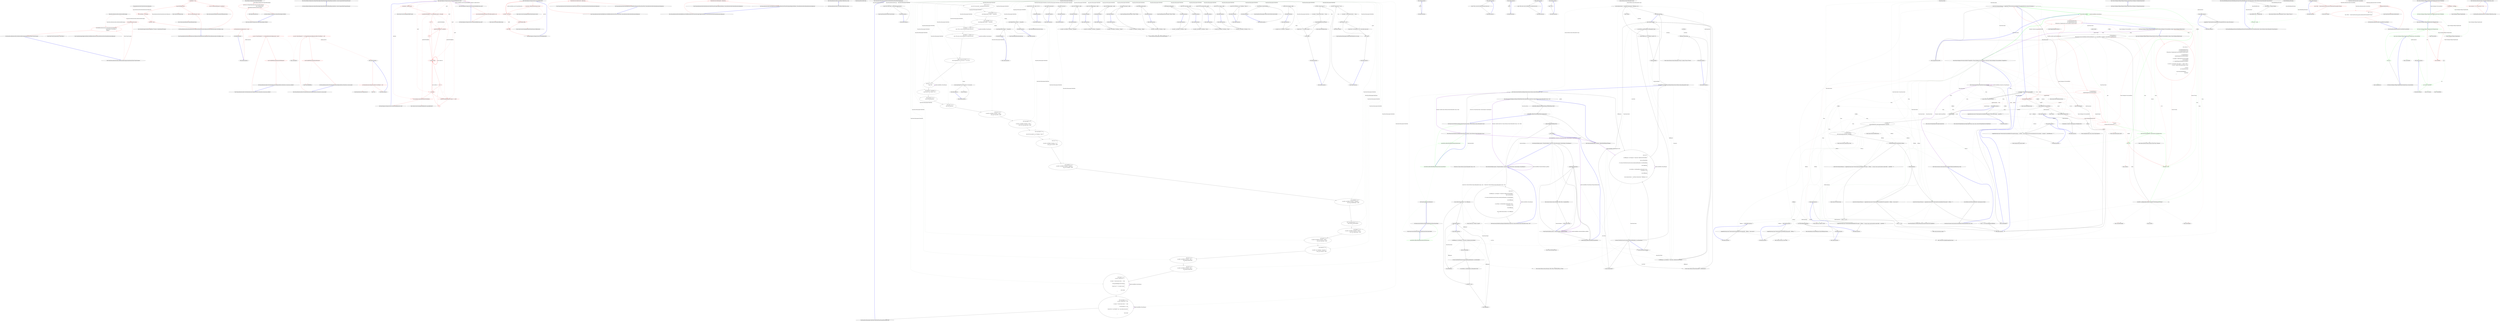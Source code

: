 digraph  {
n8 [label="Nancy.Demo.Authentication.Basic.AuthenticationBootstrapper", span=""];
n0 [label="Entry Nancy.Demo.Authentication.Basic.AuthenticationBootstrapper.InitialiseInternal(TinyIoC.TinyIoCContainer)", span="10-10", cluster="Nancy.Demo.Authentication.Basic.AuthenticationBootstrapper.InitialiseInternal(TinyIoC.TinyIoCContainer)"];
n1 [label="base.InitialiseInternal(container)", span="12-12", cluster="Nancy.Demo.Authentication.Basic.AuthenticationBootstrapper.InitialiseInternal(TinyIoC.TinyIoCContainer)", color=red, community=0];
n2 [label="this.EnableBasicAuthentication(new BasicAuthenticationConfiguration(\r\n                container.Resolve<IUserValidator>(),\r\n                ''MyRealm''))", span="14-16", cluster="Nancy.Demo.Authentication.Basic.AuthenticationBootstrapper.InitialiseInternal(TinyIoC.TinyIoCContainer)", color=red, community=1];
n4 [label="Entry Nancy.Bootstrapper.NancyBootstrapperBase<TContainer>.InitialiseInternal(TContainer)", span="359-359", cluster="Nancy.Bootstrapper.NancyBootstrapperBase<TContainer>.InitialiseInternal(TContainer)"];
n3 [label="Exit Nancy.Demo.Authentication.Basic.AuthenticationBootstrapper.InitialiseInternal(TinyIoC.TinyIoCContainer)", span="10-10", cluster="Nancy.Demo.Authentication.Basic.AuthenticationBootstrapper.InitialiseInternal(TinyIoC.TinyIoCContainer)"];
n5 [label="Entry Nancy.Authentication.Basic.BasicAuthenticationConfiguration.BasicAuthenticationConfiguration(Nancy.Authentication.Basic.IUserValidator, string)", span="17-17", cluster="Nancy.Authentication.Basic.BasicAuthenticationConfiguration.BasicAuthenticationConfiguration(Nancy.Authentication.Basic.IUserValidator, string)"];
n6 [label="Entry TinyIoC.TinyIoCContainer.Resolve<ResolveType>()", span="1119-1119", cluster="TinyIoC.TinyIoCContainer.Resolve<ResolveType>()"];
n7 [label="Entry Nancy.Bootstrapper.IApplicationPipelines.EnableBasicAuthentication(Nancy.Authentication.Basic.BasicAuthenticationConfiguration)", span="24-24", cluster="Nancy.Bootstrapper.IApplicationPipelines.EnableBasicAuthentication(Nancy.Authentication.Basic.BasicAuthenticationConfiguration)"];
m0_5 [label="Entry RegexValidationRule.cstr", span="", cluster="RegexValidationRule.cstr", file="BasicAuthentication.cs"];
m0_0 [label="Entry Nancy.Validation.DataAnnotations.RegexValidatorAdapter.RegexValidatorAdapter(RegularExpressionAttribute, System.ComponentModel.PropertyDescriptor)", span="17-17", cluster="Nancy.Validation.DataAnnotations.RegexValidatorAdapter.RegexValidatorAdapter(RegularExpressionAttribute, System.ComponentModel.PropertyDescriptor)", file="BasicAuthentication.cs"];
m0_1 [label="Exit Nancy.Validation.DataAnnotations.RegexValidatorAdapter.RegexValidatorAdapter(RegularExpressionAttribute, System.ComponentModel.PropertyDescriptor)", span="17-17", cluster="Nancy.Validation.DataAnnotations.RegexValidatorAdapter.RegexValidatorAdapter(RegularExpressionAttribute, System.ComponentModel.PropertyDescriptor)", file="BasicAuthentication.cs"];
m0_2 [label="Entry Nancy.Validation.DataAnnotations.RegexValidatorAdapter.GetRules()", span="26-26", cluster="Nancy.Validation.DataAnnotations.RegexValidatorAdapter.GetRules()", file="BasicAuthentication.cs"];
m0_3 [label="yield return new RegexValidationRule(attribute.FormatErrorMessage,\r\n                new[] { descriptor.Name },\r\n                ((RegularExpressionAttribute)attribute).Pattern);", span="28-30", cluster="Nancy.Validation.DataAnnotations.RegexValidatorAdapter.GetRules()", color=red, community=0, file="BasicAuthentication.cs"];
m0_4 [label="Exit Nancy.Validation.DataAnnotations.RegexValidatorAdapter.GetRules()", span="26-26", cluster="Nancy.Validation.DataAnnotations.RegexValidatorAdapter.GetRules()", file="BasicAuthentication.cs"];
m0_6 [label="Nancy.Validation.DataAnnotations.RegexValidatorAdapter", span="", file="BasicAuthentication.cs"];
m1_1 [label="userValidator == null", span="19-19", cluster="Nancy.Authentication.Basic.BasicAuthenticationConfiguration.BasicAuthenticationConfiguration(Nancy.Authentication.Basic.IUserValidator, string)", color=red, community=0, file="BasicAuthenticationConfiguration.cs"];
m1_3 [label="string.IsNullOrEmpty(realm)", span="22-22", cluster="Nancy.Authentication.Basic.BasicAuthenticationConfiguration.BasicAuthenticationConfiguration(Nancy.Authentication.Basic.IUserValidator, string)", color=red, community=0, file="BasicAuthenticationConfiguration.cs"];
m1_5 [label="this.UserValidator = userValidator", span="25-25", cluster="Nancy.Authentication.Basic.BasicAuthenticationConfiguration.BasicAuthenticationConfiguration(Nancy.Authentication.Basic.IUserValidator, string)", color=red, community=0, file="BasicAuthenticationConfiguration.cs"];
m1_6 [label="this.Realm = realm", span="26-26", cluster="Nancy.Authentication.Basic.BasicAuthenticationConfiguration.BasicAuthenticationConfiguration(Nancy.Authentication.Basic.IUserValidator, string)", color=red, community=0, file="BasicAuthenticationConfiguration.cs"];
m1_2 [label="throw new ArgumentNullException(''userValidator'');", span="20-20", cluster="Nancy.Authentication.Basic.BasicAuthenticationConfiguration.BasicAuthenticationConfiguration(Nancy.Authentication.Basic.IUserValidator, string)", color=red, community=0, file="BasicAuthenticationConfiguration.cs"];
m1_4 [label="throw new ArgumentException(''realm'');", span="23-23", cluster="Nancy.Authentication.Basic.BasicAuthenticationConfiguration.BasicAuthenticationConfiguration(Nancy.Authentication.Basic.IUserValidator, string)", color=red, community=0, file="BasicAuthenticationConfiguration.cs"];
m1_7 [label="Exit Nancy.Authentication.Basic.BasicAuthenticationConfiguration.BasicAuthenticationConfiguration(Nancy.Authentication.Basic.IUserValidator, string)", span="17-17", cluster="Nancy.Authentication.Basic.BasicAuthenticationConfiguration.BasicAuthenticationConfiguration(Nancy.Authentication.Basic.IUserValidator, string)", file="BasicAuthenticationConfiguration.cs"];
m1_10 [label="Entry System.ArgumentException.ArgumentException(string)", span="0-0", cluster="System.ArgumentException.ArgumentException(string)", file="BasicAuthenticationConfiguration.cs"];
m1_8 [label="Entry System.ArgumentNullException.ArgumentNullException(string)", span="0-0", cluster="System.ArgumentNullException.ArgumentNullException(string)", file="BasicAuthenticationConfiguration.cs"];
m1_9 [label="Entry string.IsNullOrEmpty(string)", span="0-0", cluster="string.IsNullOrEmpty(string)", file="BasicAuthenticationConfiguration.cs"];
m1_11 [label="Nancy.Authentication.Basic.BasicAuthenticationConfiguration", span="", file="BasicAuthenticationConfiguration.cs"];
m2_10 [label="Entry Nancy.Authentication.Basic.Tests.BasicAuthenticationConfigurationFixture.Should_throw_with_null_realm()", span="18-18", cluster="Nancy.Authentication.Basic.Tests.BasicAuthenticationConfigurationFixture.Should_throw_with_null_realm()", file="BasicAuthenticationConfigurationFixture.cs"];
m2_11 [label="var result = Record.Exception(() => new BasicAuthenticationConfiguration(A.Fake<IUserValidator>(), null))", span="20-20", cluster="Nancy.Authentication.Basic.Tests.BasicAuthenticationConfigurationFixture.Should_throw_with_null_realm()", color=red, community=0, file="BasicAuthenticationConfigurationFixture.cs"];
m2_12 [label="result.ShouldBeOfType(typeof(ArgumentException))", span="22-22", cluster="Nancy.Authentication.Basic.Tests.BasicAuthenticationConfigurationFixture.Should_throw_with_null_realm()", color=red, community=0, file="BasicAuthenticationConfigurationFixture.cs"];
m2_13 [label="Exit Nancy.Authentication.Basic.Tests.BasicAuthenticationConfigurationFixture.Should_throw_with_null_realm()", span="18-18", cluster="Nancy.Authentication.Basic.Tests.BasicAuthenticationConfigurationFixture.Should_throw_with_null_realm()", file="BasicAuthenticationConfigurationFixture.cs"];
m2_4 [label="Entry Unk.Exception", span="", cluster="Unk.Exception", file="BasicAuthenticationConfigurationFixture.cs"];
m2_18 [label="Entry Unk.>", span="", cluster="Unk.>", file="BasicAuthenticationConfigurationFixture.cs"];
m2_17 [label="Entry BasicAuthenticationConfiguration.cstr", span="", cluster="BasicAuthenticationConfiguration.cstr", file="BasicAuthenticationConfigurationFixture.cs"];
m2_0 [label="Entry Nancy.Authentication.Basic.Tests.BasicAuthenticationConfigurationFixture.Should_throw_with_null_user_validator()", span="10-10", cluster="Nancy.Authentication.Basic.Tests.BasicAuthenticationConfigurationFixture.Should_throw_with_null_user_validator()", file="BasicAuthenticationConfigurationFixture.cs"];
m2_1 [label="var result = Record.Exception(() => new BasicAuthenticationConfiguration(null, ''realm''))", span="12-12", cluster="Nancy.Authentication.Basic.Tests.BasicAuthenticationConfigurationFixture.Should_throw_with_null_user_validator()", color=red, community=0, file="BasicAuthenticationConfigurationFixture.cs"];
m2_2 [label="result.ShouldBeOfType(typeof(ArgumentNullException))", span="14-14", cluster="Nancy.Authentication.Basic.Tests.BasicAuthenticationConfigurationFixture.Should_throw_with_null_user_validator()", color=red, community=0, file="BasicAuthenticationConfigurationFixture.cs"];
m2_3 [label="Exit Nancy.Authentication.Basic.Tests.BasicAuthenticationConfigurationFixture.Should_throw_with_null_user_validator()", span="10-10", cluster="Nancy.Authentication.Basic.Tests.BasicAuthenticationConfigurationFixture.Should_throw_with_null_user_validator()", file="BasicAuthenticationConfigurationFixture.cs"];
m2_5 [label="Entry Unk.ShouldBeOfType", span="", cluster="Unk.ShouldBeOfType", file="BasicAuthenticationConfigurationFixture.cs"];
m2_14 [label="Entry lambda expression", span="20-20", cluster="lambda expression", file="BasicAuthenticationConfigurationFixture.cs"];
m2_6 [label="Entry lambda expression", span="12-12", cluster="lambda expression", file="BasicAuthenticationConfigurationFixture.cs"];
m2_7 [label="new BasicAuthenticationConfiguration(null, ''realm'')", span="12-12", cluster="lambda expression", color=red, community=0, file="BasicAuthenticationConfigurationFixture.cs"];
m2_8 [label="Exit lambda expression", span="12-12", cluster="lambda expression", file="BasicAuthenticationConfigurationFixture.cs"];
m2_15 [label="new BasicAuthenticationConfiguration(A.Fake<IUserValidator>(), null)", span="20-20", cluster="lambda expression", color=red, community=0, file="BasicAuthenticationConfigurationFixture.cs"];
m2_16 [label="Exit lambda expression", span="20-20", cluster="lambda expression", file="BasicAuthenticationConfigurationFixture.cs"];
m3_8 [label="Entry Nancy.Diagnostics.DiagnosticsSession.GenerateSaltedHash(byte[], byte[])", span="58-58", cluster="Nancy.Diagnostics.DiagnosticsSession.GenerateSaltedHash(byte[], byte[])", file="BasicAuthenticationFixture.cs"];
m3_9 [label="var algorithm = SHA256.Create()", span="60-60", cluster="Nancy.Diagnostics.DiagnosticsSession.GenerateSaltedHash(byte[], byte[])", color=red, community=0, file="BasicAuthenticationFixture.cs"];
m3_10 [label="var plainTextWithSaltBytes = new byte[plainText.Length + salt.Length]", span="62-62", cluster="Nancy.Diagnostics.DiagnosticsSession.GenerateSaltedHash(byte[], byte[])", color=red, community=0, file="BasicAuthenticationFixture.cs"];
m3_12 [label="i < plainText.Length", span="64-64", cluster="Nancy.Diagnostics.DiagnosticsSession.GenerateSaltedHash(byte[], byte[])", color=red, community=0, file="BasicAuthenticationFixture.cs"];
m3_13 [label="plainTextWithSaltBytes[i] = plainText[i]", span="66-66", cluster="Nancy.Diagnostics.DiagnosticsSession.GenerateSaltedHash(byte[], byte[])", color=red, community=0, file="BasicAuthenticationFixture.cs"];
m3_16 [label="i < salt.Length", span="69-69", cluster="Nancy.Diagnostics.DiagnosticsSession.GenerateSaltedHash(byte[], byte[])", color=red, community=0, file="BasicAuthenticationFixture.cs"];
m3_17 [label="plainTextWithSaltBytes[plainText.Length + i] = salt[i]", span="71-71", cluster="Nancy.Diagnostics.DiagnosticsSession.GenerateSaltedHash(byte[], byte[])", color=red, community=0, file="BasicAuthenticationFixture.cs"];
m3_19 [label="return algorithm.ComputeHash(plainTextWithSaltBytes);", span="74-74", cluster="Nancy.Diagnostics.DiagnosticsSession.GenerateSaltedHash(byte[], byte[])", color=red, community=0, file="BasicAuthenticationFixture.cs"];
m3_11 [label="var i = 0", span="64-64", cluster="Nancy.Diagnostics.DiagnosticsSession.GenerateSaltedHash(byte[], byte[])", color=red, community=0, file="BasicAuthenticationFixture.cs"];
m3_14 [label="i++", span="64-64", cluster="Nancy.Diagnostics.DiagnosticsSession.GenerateSaltedHash(byte[], byte[])", color=red, community=0, file="BasicAuthenticationFixture.cs"];
m3_15 [label="var i = 0", span="69-69", cluster="Nancy.Diagnostics.DiagnosticsSession.GenerateSaltedHash(byte[], byte[])", color=red, community=0, file="BasicAuthenticationFixture.cs"];
m3_18 [label="i++", span="69-69", cluster="Nancy.Diagnostics.DiagnosticsSession.GenerateSaltedHash(byte[], byte[])", color=red, community=0, file="BasicAuthenticationFixture.cs"];
m3_20 [label="Exit Nancy.Diagnostics.DiagnosticsSession.GenerateSaltedHash(byte[], byte[])", span="58-58", cluster="Nancy.Diagnostics.DiagnosticsSession.GenerateSaltedHash(byte[], byte[])", file="BasicAuthenticationFixture.cs"];
m3_0 [label="Entry Nancy.Diagnostics.DiagnosticsSession.GenerateRandomSalt()", span="42-42", cluster="Nancy.Diagnostics.DiagnosticsSession.GenerateRandomSalt()", file="BasicAuthenticationFixture.cs"];
m3_1 [label="var provider = RandomNumberGenerator.Create()", span="44-44", cluster="Nancy.Diagnostics.DiagnosticsSession.GenerateRandomSalt()", color=red, community=0, file="BasicAuthenticationFixture.cs"];
m3_2 [label="var buffer = new byte[32]", span="46-46", cluster="Nancy.Diagnostics.DiagnosticsSession.GenerateRandomSalt()", color=red, community=0, file="BasicAuthenticationFixture.cs"];
m3_3 [label="provider.GetBytes(buffer)", span="47-47", cluster="Nancy.Diagnostics.DiagnosticsSession.GenerateRandomSalt()", color=red, community=0, file="BasicAuthenticationFixture.cs"];
m3_4 [label="return buffer;", span="49-49", cluster="Nancy.Diagnostics.DiagnosticsSession.GenerateRandomSalt()", color=red, community=0, file="BasicAuthenticationFixture.cs"];
m3_5 [label="Exit Nancy.Diagnostics.DiagnosticsSession.GenerateRandomSalt()", span="42-42", cluster="Nancy.Diagnostics.DiagnosticsSession.GenerateRandomSalt()", file="BasicAuthenticationFixture.cs"];
m3_7 [label="Entry System.Security.Cryptography.RandomNumberGenerator.GetBytes(byte[])", span="0-0", cluster="System.Security.Cryptography.RandomNumberGenerator.GetBytes(byte[])", file="BasicAuthenticationFixture.cs"];
m3_6 [label="Entry System.Security.Cryptography.RandomNumberGenerator.Create()", span="0-0", cluster="System.Security.Cryptography.RandomNumberGenerator.Create()", file="BasicAuthenticationFixture.cs"];
m3_22 [label="Entry System.Security.Cryptography.HashAlgorithm.ComputeHash(byte[])", span="0-0", cluster="System.Security.Cryptography.HashAlgorithm.ComputeHash(byte[])", file="BasicAuthenticationFixture.cs"];
m3_26 [label="Entry System.Text.Encoding.GetBytes(string)", span="0-0", cluster="System.Text.Encoding.GetBytes(string)", file="BasicAuthenticationFixture.cs"];
m3_21 [label="Entry System.Security.Cryptography.SHA256.Create()", span="0-0", cluster="System.Security.Cryptography.SHA256.Create()", file="BasicAuthenticationFixture.cs"];
m3_23 [label="Entry Nancy.Diagnostics.DiagnosticsSession.GenerateSaltedHash(string, byte[])", span="83-83", cluster="Nancy.Diagnostics.DiagnosticsSession.GenerateSaltedHash(string, byte[])", file="BasicAuthenticationFixture.cs"];
m3_24 [label="return GenerateSaltedHash(Encoding.UTF8.GetBytes(plainText), salt);", span="85-85", cluster="Nancy.Diagnostics.DiagnosticsSession.GenerateSaltedHash(string, byte[])", color=red, community=0, file="BasicAuthenticationFixture.cs"];
m3_25 [label="Exit Nancy.Diagnostics.DiagnosticsSession.GenerateSaltedHash(string, byte[])", span="83-83", cluster="Nancy.Diagnostics.DiagnosticsSession.GenerateSaltedHash(string, byte[])", file="BasicAuthenticationFixture.cs"];
m4_3 [label="Entry Nancy.Authentication.Basic.BasicAuthentication.Enable(Nancy.NancyModule, Nancy.Authentication.Basic.BasicAuthenticationConfiguration)", span="42-42", cluster="Nancy.Authentication.Basic.BasicAuthentication.Enable(Nancy.NancyModule, Nancy.Authentication.Basic.BasicAuthenticationConfiguration)", file="BasicHttpExtensions.cs"];
m4_0 [label="Entry Nancy.Authentication.Basic.BasicHttpExtensions.EnableBasicAuthentication(Nancy.NancyModule, Nancy.Authentication.Basic.BasicAuthenticationConfiguration)", span="14-14", cluster="Nancy.Authentication.Basic.BasicHttpExtensions.EnableBasicAuthentication(Nancy.NancyModule, Nancy.Authentication.Basic.BasicAuthenticationConfiguration)", file="BasicHttpExtensions.cs"];
m4_1 [label="BasicAuthentication.Enable(module, configuration)", span="16-16", cluster="Nancy.Authentication.Basic.BasicHttpExtensions.EnableBasicAuthentication(Nancy.NancyModule, Nancy.Authentication.Basic.BasicAuthenticationConfiguration)", color=red, community=0, file="BasicHttpExtensions.cs"];
m4_2 [label="Exit Nancy.Authentication.Basic.BasicHttpExtensions.EnableBasicAuthentication(Nancy.NancyModule, Nancy.Authentication.Basic.BasicAuthenticationConfiguration)", span="14-14", cluster="Nancy.Authentication.Basic.BasicHttpExtensions.EnableBasicAuthentication(Nancy.NancyModule, Nancy.Authentication.Basic.BasicAuthenticationConfiguration)", file="BasicHttpExtensions.cs"];
m4_7 [label="Entry Nancy.Authentication.Basic.BasicAuthentication.Enable(Nancy.Bootstrapper.IApplicationPipelines, Nancy.Authentication.Basic.BasicAuthenticationConfiguration)", span="21-21", cluster="Nancy.Authentication.Basic.BasicAuthentication.Enable(Nancy.Bootstrapper.IApplicationPipelines, Nancy.Authentication.Basic.BasicAuthenticationConfiguration)", file="BasicHttpExtensions.cs"];
m4_4 [label="Entry Nancy.Authentication.Basic.BasicHttpExtensions.EnableBasicAuthentication(Nancy.Bootstrapper.IApplicationPipelines, Nancy.Authentication.Basic.BasicAuthenticationConfiguration)", span="24-24", cluster="Nancy.Authentication.Basic.BasicHttpExtensions.EnableBasicAuthentication(Nancy.Bootstrapper.IApplicationPipelines, Nancy.Authentication.Basic.BasicAuthenticationConfiguration)", file="BasicHttpExtensions.cs"];
m4_5 [label="BasicAuthentication.Enable(pipeline, configuration)", span="26-26", cluster="Nancy.Authentication.Basic.BasicHttpExtensions.EnableBasicAuthentication(Nancy.Bootstrapper.IApplicationPipelines, Nancy.Authentication.Basic.BasicAuthenticationConfiguration)", color=red, community=0, file="BasicHttpExtensions.cs"];
m4_6 [label="Exit Nancy.Authentication.Basic.BasicHttpExtensions.EnableBasicAuthentication(Nancy.Bootstrapper.IApplicationPipelines, Nancy.Authentication.Basic.BasicAuthenticationConfiguration)", span="24-24", cluster="Nancy.Authentication.Basic.BasicHttpExtensions.EnableBasicAuthentication(Nancy.Bootstrapper.IApplicationPipelines, Nancy.Authentication.Basic.BasicAuthenticationConfiguration)", file="BasicHttpExtensions.cs"];
m5_0 [label="Entry Nancy.Authentication.Basic.IUserValidator.Validate(string, string)", span="18-18", cluster="Nancy.Authentication.Basic.IUserValidator.Validate(string, string)", file="IUserValidator.cs"];
m5_1 [label="Exit Nancy.Authentication.Basic.IUserValidator.Validate(string, string)", span="18-18", cluster="Nancy.Authentication.Basic.IUserValidator.Validate(string, string)", file="IUserValidator.cs"];
m6_29 [label="Entry Nancy.Routing.IRouteCacheProvider.GetCache()", span="11-11", cluster="Nancy.Routing.IRouteCacheProvider.GetCache()", file="MainModule.cs"];
m6_70 [label="Entry Nancy.Demo.Hosting.Aspnet.Models.RatPack.RatPack()", span="2-2", cluster="Nancy.Demo.Hosting.Aspnet.Models.RatPack.RatPack()", file="MainModule.cs"];
m6_115 [label="Entry Nancy.IResponseFormatter.AsXml<TModel>(TModel)", span="37-37", cluster="Nancy.IResponseFormatter.AsXml<TModel>(TModel)", file="MainModule.cs"];
m6_93 [label="Entry Nancy.Demo.Hosting.Aspnet.Models.SomeViewModel.SomeViewModel()", span="2-2", cluster="Nancy.Demo.Hosting.Aspnet.Models.SomeViewModel.SomeViewModel()", file="MainModule.cs"];
m6_33 [label="Entry Nancy.IResponseFormatter.AsCss(string)", span="12-12", cluster="Nancy.IResponseFormatter.AsCss(string)", file="MainModule.cs"];
m6_124 [label="Entry string.IsNullOrEmpty(string)", span="0-0", cluster="string.IsNullOrEmpty(string)", file="MainModule.cs"];
m6_53 [label="Entry Unk.Format", span="", cluster="Unk.Format", file="MainModule.cs"];
m6_37 [label="Entry Nancy.IResponseFormatter.AsJs(string)", span="22-22", cluster="Nancy.IResponseFormatter.AsJs(string)", file="MainModule.cs"];
m6_132 [label="Entry Nancy.Demo.Hosting.Aspnet.Models.Payload.Payload(int, bool, string)", span="16-16", cluster="Nancy.Demo.Hosting.Aspnet.Models.Payload.Payload(int, bool, string)", file="MainModule.cs"];
m6_0 [label="Entry Nancy.Demo.Hosting.Aspnet.MainModule.MainModule(Nancy.Routing.IRouteCacheProvider)", span="8-8", cluster="Nancy.Demo.Hosting.Aspnet.MainModule.MainModule(Nancy.Routing.IRouteCacheProvider)", file="MainModule.cs"];
m6_1 [label="Get[''/''] = x => {\r\n                return View[''routes.cshtml'', routeCacheProvider.GetCache()];\r\n            }", span="10-12", cluster="Nancy.Demo.Hosting.Aspnet.MainModule.MainModule(Nancy.Routing.IRouteCacheProvider)", file="MainModule.cs"];
m6_2 [label="Get[''/style/{file}''] = x => {\r\n                return Response.AsCss(''Content/'' + (string)x.file);\r\n            }", span="14-16", cluster="Nancy.Demo.Hosting.Aspnet.MainModule.MainModule(Nancy.Routing.IRouteCacheProvider)", file="MainModule.cs"];
m6_3 [label="Get[''/scripts/{file}''] = x => {\r\n                return Response.AsJs(''Content/'' + (string)x.file);\r\n            }", span="18-20", cluster="Nancy.Demo.Hosting.Aspnet.MainModule.MainModule(Nancy.Routing.IRouteCacheProvider)", file="MainModule.cs"];
m6_4 [label="Get[''/filtered'', r => true] = x => {\r\n                return ''This is a route with a filter that always returns true.'';\r\n            }", span="22-24", cluster="Nancy.Demo.Hosting.Aspnet.MainModule.MainModule(Nancy.Routing.IRouteCacheProvider)", file="MainModule.cs"];
m6_5 [label="Get[''/filtered'', r => false] = x => {\r\n                return ''This is also a route, but filtered out so should never be hit.'';\r\n            }", span="26-28", cluster="Nancy.Demo.Hosting.Aspnet.MainModule.MainModule(Nancy.Routing.IRouteCacheProvider)", file="MainModule.cs"];
m6_6 [label="Get[@''/(?<foo>\d{2,4})/{bar}''] = x => {\r\n                return string.Format(''foo: {0}<br/>bar: {1}'', x.foo, x.bar);\r\n            }", span="30-32", cluster="Nancy.Demo.Hosting.Aspnet.MainModule.MainModule(Nancy.Routing.IRouteCacheProvider)", file="MainModule.cs"];
m6_7 [label="Get[''/test''] = x => {\r\n                return ''Test'';\r\n            }", span="34-36", cluster="Nancy.Demo.Hosting.Aspnet.MainModule.MainModule(Nancy.Routing.IRouteCacheProvider)", file="MainModule.cs"];
m6_8 [label="Get[''/dotliquid''] = parameters => {\r\n                return View[''dot'', new { name = ''dot'' }];\r\n            }", span="38-40", cluster="Nancy.Demo.Hosting.Aspnet.MainModule.MainModule(Nancy.Routing.IRouteCacheProvider)", file="MainModule.cs"];
m6_9 [label="Get[''/javascript''] = x => {\r\n                return View[''javascript.html''];\r\n            }", span="42-44", cluster="Nancy.Demo.Hosting.Aspnet.MainModule.MainModule(Nancy.Routing.IRouteCacheProvider)", file="MainModule.cs"];
m6_10 [label="Get[''/static''] = x => {\r\n                return View[''static.htm''];\r\n            }", span="46-48", cluster="Nancy.Demo.Hosting.Aspnet.MainModule.MainModule(Nancy.Routing.IRouteCacheProvider)", file="MainModule.cs"];
m6_11 [label="Get[''/razor''] = x => {\r\n                var model = new RatPack { FirstName = ''Frank'' };\r\n                return View[''razor.cshtml'', model];\r\n            }", span="50-53", cluster="Nancy.Demo.Hosting.Aspnet.MainModule.MainModule(Nancy.Routing.IRouteCacheProvider)", file="MainModule.cs"];
m6_12 [label="Get[''/razor-simple''] = x =>\r\n            {\r\n                var model = new RatPack { FirstName = ''Frank'' };\r\n                return View[''razor-simple.cshtml'', model];\r\n            }", span="55-59", cluster="Nancy.Demo.Hosting.Aspnet.MainModule.MainModule(Nancy.Routing.IRouteCacheProvider)", file="MainModule.cs"];
m6_13 [label="Get[''/razor-dynamic''] = x =>\r\n            {\r\n                return View[''razor.cshtml'', new { FirstName = ''Frank'' }];\r\n            }", span="61-64", cluster="Nancy.Demo.Hosting.Aspnet.MainModule.MainModule(Nancy.Routing.IRouteCacheProvider)", file="MainModule.cs"];
m6_14 [label="Get[''/ssve''] = x =>\r\n            {\r\n                var model = new RatPack { FirstName = ''You'' };\r\n                return View[''ssve.sshtml'', model];\r\n            }", span="66-70", cluster="Nancy.Demo.Hosting.Aspnet.MainModule.MainModule(Nancy.Routing.IRouteCacheProvider)", file="MainModule.cs"];
m6_15 [label="Get[''/embedded''] = x => {\r\n                var model = new RatPack { FirstName = ''Embedded'' };\r\n                return View[''embedded'', model];\r\n            }", span="72-75", cluster="Nancy.Demo.Hosting.Aspnet.MainModule.MainModule(Nancy.Routing.IRouteCacheProvider)", file="MainModule.cs"];
m6_16 [label="Get[''/embedded2''] = x => {\r\n                var model = new RatPack { FirstName = ''Embedded2'' };\r\n                return View[''embedded.django'', model];\r\n            }", span="77-80", cluster="Nancy.Demo.Hosting.Aspnet.MainModule.MainModule(Nancy.Routing.IRouteCacheProvider)", file="MainModule.cs"];
m6_17 [label="Get[''/viewmodelconvention''] = x => {\r\n                return View[new SomeViewModel()];\r\n            }", span="82-84", cluster="Nancy.Demo.Hosting.Aspnet.MainModule.MainModule(Nancy.Routing.IRouteCacheProvider)", file="MainModule.cs"];
m6_18 [label="Get[''/ndjango''] = x => {\r\n                var model = new RatPack { FirstName = ''Michael'' };\r\n                return View[''ndjango.django'', model];\r\n            }", span="86-89", cluster="Nancy.Demo.Hosting.Aspnet.MainModule.MainModule(Nancy.Routing.IRouteCacheProvider)", file="MainModule.cs"];
m6_19 [label="Get[''/spark''] = x => {\r\n                var model = new RatPack { FirstName = ''Bright'' };\r\n                return View[''spark.spark'', model];\r\n            }", span="91-94", cluster="Nancy.Demo.Hosting.Aspnet.MainModule.MainModule(Nancy.Routing.IRouteCacheProvider)", file="MainModule.cs"];
m6_20 [label="Get[''/spark-anon''] = x =>\r\n            {\r\n                var model = new { FirstName = ''Anonymous'' };\r\n                return View[''anon.spark'', model];\r\n            }", span="96-100", cluster="Nancy.Demo.Hosting.Aspnet.MainModule.MainModule(Nancy.Routing.IRouteCacheProvider)", file="MainModule.cs"];
m6_21 [label="Get[''/json''] = x => {\r\n                var model = new RatPack { FirstName = ''Andy'' };\r\n                return Response.AsJson(model);\r\n            }", span="102-105", cluster="Nancy.Demo.Hosting.Aspnet.MainModule.MainModule(Nancy.Routing.IRouteCacheProvider)", file="MainModule.cs"];
m6_22 [label="Get[''/xml''] = x => {\r\n                var model = new RatPack { FirstName = ''Andy'' };\r\n                return Response.AsXml(model);\r\n            }", span="107-110", cluster="Nancy.Demo.Hosting.Aspnet.MainModule.MainModule(Nancy.Routing.IRouteCacheProvider)", file="MainModule.cs"];
m6_23 [label="Get[''/session''] = x => {\r\n                var value = Session[''moo''] ?? '''';\r\n\r\n                var output = ''Current session value is: '' + value;\r\n\r\n                if (String.IsNullOrEmpty(value.ToString()))\r\n                {\r\n                    Session[''moo''] = ''I've created a session!'';\r\n                }\r\n\r\n                return output;\r\n            }", span="112-123", cluster="Nancy.Demo.Hosting.Aspnet.MainModule.MainModule(Nancy.Routing.IRouteCacheProvider)", file="MainModule.cs"];
m6_24 [label="Get[''/sessionObject''] = x => {\r\n                var value = Session[''baa''] ?? ''null'';\r\n\r\n                var output = ''Current session value is: '' + value;\r\n\r\n                if (value.ToString() == ''null'')\r\n                {\r\n                    Session[''baa''] = new Payload(27, true, ''some random string value'');\r\n                }\r\n\r\n                return output;\r\n            }", span="125-136", cluster="Nancy.Demo.Hosting.Aspnet.MainModule.MainModule(Nancy.Routing.IRouteCacheProvider)", file="MainModule.cs"];
m6_25 [label="Exit Nancy.Demo.Hosting.Aspnet.MainModule.MainModule(Nancy.Routing.IRouteCacheProvider)", span="8-8", cluster="Nancy.Demo.Hosting.Aspnet.MainModule.MainModule(Nancy.Routing.IRouteCacheProvider)", file="MainModule.cs"];
m6_125 [label="Entry lambda expression", span="125-136", cluster="lambda expression", file="MainModule.cs"];
m6_27 [label="return View[''routes.cshtml'', routeCacheProvider.GetCache()];", span="11-11", cluster="lambda expression", file="MainModule.cs"];
m6_31 [label="return Response.AsCss(''Content/'' + (string)x.file);", span="15-15", cluster="lambda expression", file="MainModule.cs"];
m6_35 [label="return Response.AsJs(''Content/'' + (string)x.file);", span="19-19", cluster="lambda expression", file="MainModule.cs"];
m6_51 [label="return string.Format(''foo: {0}<br/>bar: {1}'', x.foo, x.bar);", span="31-31", cluster="lambda expression", file="MainModule.cs"];
m6_26 [label="Entry lambda expression", span="10-12", cluster="lambda expression", file="MainModule.cs"];
m6_28 [label="Exit lambda expression", span="10-12", cluster="lambda expression", file="MainModule.cs"];
m6_30 [label="Entry lambda expression", span="14-16", cluster="lambda expression", file="MainModule.cs"];
m6_32 [label="Exit lambda expression", span="14-16", cluster="lambda expression", file="MainModule.cs"];
m6_34 [label="Entry lambda expression", span="18-20", cluster="lambda expression", file="MainModule.cs"];
m6_36 [label="Exit lambda expression", span="18-20", cluster="lambda expression", file="MainModule.cs"];
m6_38 [label="Entry lambda expression", span="22-22", cluster="lambda expression", file="MainModule.cs"];
m6_39 [label=true, span="22-22", cluster="lambda expression", file="MainModule.cs"];
m6_40 [label="Exit lambda expression", span="22-22", cluster="lambda expression", file="MainModule.cs"];
m6_41 [label="Entry lambda expression", span="22-24", cluster="lambda expression", file="MainModule.cs"];
m6_42 [label="return ''This is a route with a filter that always returns true.'';", span="23-23", cluster="lambda expression", file="MainModule.cs"];
m6_43 [label="Exit lambda expression", span="22-24", cluster="lambda expression", file="MainModule.cs"];
m6_44 [label="Entry lambda expression", span="26-26", cluster="lambda expression", file="MainModule.cs"];
m6_45 [label=false, span="26-26", cluster="lambda expression", file="MainModule.cs"];
m6_46 [label="Exit lambda expression", span="26-26", cluster="lambda expression", file="MainModule.cs"];
m6_47 [label="Entry lambda expression", span="26-28", cluster="lambda expression", file="MainModule.cs"];
m6_48 [label="return ''This is also a route, but filtered out so should never be hit.'';", span="27-27", cluster="lambda expression", file="MainModule.cs"];
m6_49 [label="Exit lambda expression", span="26-28", cluster="lambda expression", file="MainModule.cs"];
m6_50 [label="Entry lambda expression", span="30-32", cluster="lambda expression", file="MainModule.cs"];
m6_52 [label="Exit lambda expression", span="30-32", cluster="lambda expression", file="MainModule.cs"];
m6_54 [label="Entry lambda expression", span="34-36", cluster="lambda expression", file="MainModule.cs"];
m6_55 [label="return ''Test'';", span="35-35", cluster="lambda expression", file="MainModule.cs"];
m6_56 [label="Exit lambda expression", span="34-36", cluster="lambda expression", file="MainModule.cs"];
m6_57 [label="Entry lambda expression", span="38-40", cluster="lambda expression", file="MainModule.cs"];
m6_58 [label="return View[''dot'', new { name = ''dot'' }];", span="39-39", cluster="lambda expression", file="MainModule.cs"];
m6_59 [label="Exit lambda expression", span="38-40", cluster="lambda expression", file="MainModule.cs"];
m6_60 [label="Entry lambda expression", span="42-44", cluster="lambda expression", file="MainModule.cs"];
m6_61 [label="return View[''javascript.html''];", span="43-43", cluster="lambda expression", file="MainModule.cs"];
m6_62 [label="Exit lambda expression", span="42-44", cluster="lambda expression", file="MainModule.cs"];
m6_63 [label="Entry lambda expression", span="46-48", cluster="lambda expression", file="MainModule.cs"];
m6_64 [label="return View[''static.htm''];", span="47-47", cluster="lambda expression", file="MainModule.cs"];
m6_65 [label="Exit lambda expression", span="46-48", cluster="lambda expression", file="MainModule.cs"];
m6_66 [label="Entry lambda expression", span="50-53", cluster="lambda expression", file="MainModule.cs"];
m6_67 [label="var model = new RatPack { FirstName = ''Frank'' }", span="51-51", cluster="lambda expression", file="MainModule.cs"];
m6_68 [label="return View[''razor.cshtml'', model];", span="52-52", cluster="lambda expression", file="MainModule.cs"];
m6_69 [label="Exit lambda expression", span="50-53", cluster="lambda expression", file="MainModule.cs"];
m6_71 [label="Entry lambda expression", span="55-59", cluster="lambda expression", file="MainModule.cs"];
m6_72 [label="var model = new RatPack { FirstName = ''Frank'' }", span="57-57", cluster="lambda expression", file="MainModule.cs"];
m6_73 [label="return View[''razor-simple.cshtml'', model];", span="58-58", cluster="lambda expression", file="MainModule.cs"];
m6_74 [label="Exit lambda expression", span="55-59", cluster="lambda expression", file="MainModule.cs"];
m6_75 [label="Entry lambda expression", span="61-64", cluster="lambda expression", file="MainModule.cs"];
m6_76 [label="return View[''razor.cshtml'', new { FirstName = ''Frank'' }];", span="63-63", cluster="lambda expression", file="MainModule.cs"];
m6_77 [label="Exit lambda expression", span="61-64", cluster="lambda expression", file="MainModule.cs"];
m6_78 [label="Entry lambda expression", span="66-70", cluster="lambda expression", file="MainModule.cs"];
m6_79 [label="var model = new RatPack { FirstName = ''You'' }", span="68-68", cluster="lambda expression", file="MainModule.cs"];
m6_80 [label="return View[''ssve.sshtml'', model];", span="69-69", cluster="lambda expression", file="MainModule.cs"];
m6_81 [label="Exit lambda expression", span="66-70", cluster="lambda expression", file="MainModule.cs"];
m6_82 [label="Entry lambda expression", span="72-75", cluster="lambda expression", file="MainModule.cs"];
m6_83 [label="var model = new RatPack { FirstName = ''Embedded'' }", span="73-73", cluster="lambda expression", file="MainModule.cs"];
m6_84 [label="return View[''embedded'', model];", span="74-74", cluster="lambda expression", file="MainModule.cs"];
m6_85 [label="Exit lambda expression", span="72-75", cluster="lambda expression", file="MainModule.cs"];
m6_86 [label="Entry lambda expression", span="77-80", cluster="lambda expression", file="MainModule.cs"];
m6_87 [label="var model = new RatPack { FirstName = ''Embedded2'' }", span="78-78", cluster="lambda expression", file="MainModule.cs"];
m6_88 [label="return View[''embedded.django'', model];", span="79-79", cluster="lambda expression", file="MainModule.cs"];
m6_89 [label="Exit lambda expression", span="77-80", cluster="lambda expression", file="MainModule.cs"];
m6_90 [label="Entry lambda expression", span="82-84", cluster="lambda expression", file="MainModule.cs"];
m6_91 [label="return View[new SomeViewModel()];", span="83-83", cluster="lambda expression", file="MainModule.cs"];
m6_92 [label="Exit lambda expression", span="82-84", cluster="lambda expression", file="MainModule.cs"];
m6_94 [label="Entry lambda expression", span="86-89", cluster="lambda expression", file="MainModule.cs"];
m6_95 [label="var model = new RatPack { FirstName = ''Michael'' }", span="87-87", cluster="lambda expression", file="MainModule.cs"];
m6_96 [label="return View[''ndjango.django'', model];", span="88-88", cluster="lambda expression", file="MainModule.cs"];
m6_97 [label="Exit lambda expression", span="86-89", cluster="lambda expression", file="MainModule.cs"];
m6_98 [label="Entry lambda expression", span="91-94", cluster="lambda expression", file="MainModule.cs"];
m6_99 [label="var model = new RatPack { FirstName = ''Bright'' }", span="92-92", cluster="lambda expression", file="MainModule.cs"];
m6_100 [label="return View[''spark.spark'', model];", span="93-93", cluster="lambda expression", file="MainModule.cs"];
m6_101 [label="Exit lambda expression", span="91-94", cluster="lambda expression", file="MainModule.cs"];
m6_102 [label="Entry lambda expression", span="96-100", cluster="lambda expression", file="MainModule.cs"];
m6_103 [label="var model = new { FirstName = ''Anonymous'' }", span="98-98", cluster="lambda expression", file="MainModule.cs"];
m6_104 [label="return View[''anon.spark'', model];", span="99-99", cluster="lambda expression", file="MainModule.cs"];
m6_105 [label="Exit lambda expression", span="96-100", cluster="lambda expression", file="MainModule.cs"];
m6_106 [label="Entry lambda expression", span="102-105", cluster="lambda expression", file="MainModule.cs"];
m6_107 [label="var model = new RatPack { FirstName = ''Andy'' }", span="103-103", cluster="lambda expression", file="MainModule.cs"];
m6_108 [label="return Response.AsJson(model);", span="104-104", cluster="lambda expression", file="MainModule.cs"];
m6_109 [label="Exit lambda expression", span="102-105", cluster="lambda expression", file="MainModule.cs"];
m6_111 [label="Entry lambda expression", span="107-110", cluster="lambda expression", file="MainModule.cs"];
m6_112 [label="var model = new RatPack { FirstName = ''Andy'' }", span="108-108", cluster="lambda expression", file="MainModule.cs"];
m6_113 [label="return Response.AsXml(model);", span="109-109", cluster="lambda expression", file="MainModule.cs"];
m6_114 [label="Exit lambda expression", span="107-110", cluster="lambda expression", file="MainModule.cs"];
m6_116 [label="Entry lambda expression", span="112-123", cluster="lambda expression", file="MainModule.cs"];
m6_117 [label="var value = Session[''moo''] ?? ''''", span="113-113", cluster="lambda expression", file="MainModule.cs"];
m6_118 [label="var output = ''Current session value is: '' + value", span="115-115", cluster="lambda expression", file="MainModule.cs"];
m6_119 [label="String.IsNullOrEmpty(value.ToString())", span="117-117", cluster="lambda expression", file="MainModule.cs"];
m6_121 [label="return output;", span="122-122", cluster="lambda expression", file="MainModule.cs"];
m6_120 [label="Session[''moo''] = ''I've created a session!''", span="119-119", cluster="lambda expression", file="MainModule.cs"];
m6_122 [label="Exit lambda expression", span="112-123", cluster="lambda expression", file="MainModule.cs"];
m6_126 [label="var value = Session[''baa''] ?? ''null''", span="126-126", cluster="lambda expression", file="MainModule.cs"];
m6_127 [label="var output = ''Current session value is: '' + value", span="128-128", cluster="lambda expression", file="MainModule.cs"];
m6_128 [label="value.ToString() == ''null''", span="130-130", cluster="lambda expression", file="MainModule.cs"];
m6_130 [label="return output;", span="135-135", cluster="lambda expression", file="MainModule.cs"];
m6_129 [label="Session[''baa''] = new Payload(27, true, ''some random string value'')", span="132-132", cluster="lambda expression", file="MainModule.cs"];
m6_131 [label="Exit lambda expression", span="125-136", cluster="lambda expression", file="MainModule.cs"];
m6_123 [label="Entry object.ToString()", span="0-0", cluster="object.ToString()", file="MainModule.cs"];
m6_110 [label="Entry Nancy.IResponseFormatter.AsJson<TModel>(TModel)", span="27-27", cluster="Nancy.IResponseFormatter.AsJson<TModel>(TModel)", file="MainModule.cs"];
m6_133 [label="Nancy.Demo.Hosting.Aspnet.MainModule", span="", file="MainModule.cs"];
m6_134 [label="Nancy.Routing.IRouteCacheProvider", span="", file="MainModule.cs"];
m7_41 [label="Entry System.Collections.Generic.IEnumerable<TSource>.Contains<TSource>(TSource)", span="0-0", cluster="System.Collections.Generic.IEnumerable<TSource>.Contains<TSource>(TSource)", file="ModuleSecurity.cs"];
m7_31 [label="var userClaims = userClaimsObject as IEnumerable<string>", span="76-76", cluster="lambda expression", file="ModuleSecurity.cs"];
m7_37 [label="Entry Unk.Any", span="", cluster="Unk.Any", file="ModuleSecurity.cs"];
m7_7 [label="Exit Nancy.Security.ModuleSecurity.RequiresClaims(Nancy.NancyModule, System.Collections.Generic.IEnumerable<string>)", span="25-25", cluster="Nancy.Security.ModuleSecurity.RequiresClaims(Nancy.NancyModule, System.Collections.Generic.IEnumerable<string>)", file="ModuleSecurity.cs"];
m7_8 [label="Entry Nancy.Security.ModuleSecurity.RequiresClaims(System.Collections.Generic.IEnumerable<string>)", span="63-63", cluster="Nancy.Security.ModuleSecurity.RequiresClaims(System.Collections.Generic.IEnumerable<string>)", file="ModuleSecurity.cs"];
m7_9 [label="Entry Nancy.Security.ModuleSecurity.RequiresValidatedClaims(Nancy.NancyModule, System.Func<System.Collections.Generic.IEnumerable<string>, bool>)", span="36-36", cluster="Nancy.Security.ModuleSecurity.RequiresValidatedClaims(Nancy.NancyModule, System.Func<System.Collections.Generic.IEnumerable<string>, bool>)", file="ModuleSecurity.cs"];
m7_10 [label="module.Before.AddItemToStartOfPipeline(RequiresValidatedClaims(isValid))", span="38-38", cluster="Nancy.Security.ModuleSecurity.RequiresValidatedClaims(Nancy.NancyModule, System.Func<System.Collections.Generic.IEnumerable<string>, bool>)", file="ModuleSecurity.cs"];
m7_11 [label="module.Before.AddItemToStartOfPipeline(RequiresAuthentication)", span="39-39", cluster="Nancy.Security.ModuleSecurity.RequiresValidatedClaims(Nancy.NancyModule, System.Func<System.Collections.Generic.IEnumerable<string>, bool>)", file="ModuleSecurity.cs"];
m7_15 [label="return pipeline;", span="41-41", cluster="Nancy.ErrorPipeline.operator +(Nancy.ErrorPipeline, System.Func<Nancy.NancyContext, System.Exception, Nancy.Response>)", file="ModuleSecurity.cs"];
m7_18 [label="pipelineToAdd.PipelineItems", span="46-46", cluster="Nancy.ErrorPipeline.operator +(Nancy.ErrorPipeline, Nancy.ErrorPipeline)", file="ModuleSecurity.cs"];
m7_16 [label="Exit Nancy.ErrorPipeline.operator +(Nancy.ErrorPipeline, System.Func<Nancy.NancyContext, System.Exception, Nancy.Response>)", span="38-38", cluster="Nancy.ErrorPipeline.operator +(Nancy.ErrorPipeline, System.Func<Nancy.NancyContext, System.Exception, Nancy.Response>)", file="ModuleSecurity.cs"];
m7_17 [label="Entry Nancy.ErrorPipeline.operator +(Nancy.ErrorPipeline, Nancy.ErrorPipeline)", span="44-44", cluster="Nancy.ErrorPipeline.operator +(Nancy.ErrorPipeline, Nancy.ErrorPipeline)", file="ModuleSecurity.cs"];
m7_19 [label="pipelineToAddTo.AddItemToEndOfPipeline(pipelineItem)", span="48-48", cluster="Nancy.ErrorPipeline.operator +(Nancy.ErrorPipeline, Nancy.ErrorPipeline)", file="ModuleSecurity.cs"];
m7_54 [label="Entry System.Func<T, TResult>.Invoke(T)", span="0-0", cluster="System.Func<T, TResult>.Invoke(T)", file="ModuleSecurity.cs"];
m7_12 [label="Entry Nancy.NamedPipelineBase<TDelegate>.AddItemToEndOfPipeline(TDelegate)", span="67-67", cluster="Nancy.NamedPipelineBase<TDelegate>.AddItemToEndOfPipeline(TDelegate)", file="ModuleSecurity.cs"];
m7_14 [label="pipeline.AddItemToEndOfPipeline(func)", span="40-40", cluster="Nancy.ErrorPipeline.operator +(Nancy.ErrorPipeline, System.Func<Nancy.NancyContext, System.Exception, Nancy.Response>)", file="ModuleSecurity.cs"];
m7_4 [label="Entry Nancy.Security.ModuleSecurity.RequiresClaims(Nancy.NancyModule, System.Collections.Generic.IEnumerable<string>)", span="25-25", cluster="Nancy.Security.ModuleSecurity.RequiresClaims(Nancy.NancyModule, System.Collections.Generic.IEnumerable<string>)", file="ModuleSecurity.cs"];
m7_5 [label="module.Before.AddItemToEndOfPipeline(RequiresAuthentication)", span="27-27", cluster="Nancy.Security.ModuleSecurity.RequiresClaims(Nancy.NancyModule, System.Collections.Generic.IEnumerable<string>)", color=green, community=0, file="ModuleSecurity.cs"];
m7_6 [label="module.Before.AddItemToEndOfPipeline(RequiresClaims(requiredClaims))", span="28-28", cluster="Nancy.Security.ModuleSecurity.RequiresClaims(Nancy.NancyModule, System.Collections.Generic.IEnumerable<string>)", file="ModuleSecurity.cs", color=green, community=0];
m7_23 [label="Entry Nancy.Response.Response()", span="15-15", cluster="Nancy.Response.Response()", file="ModuleSecurity.cs"];
m7_24 [label="return (ctx) =>\r\n            {\r\n                var failResponse = new Response() { StatusCode = HttpStatusCode.Forbidden };\r\n\r\n                object userClaimsObject;\r\n\r\n                if (!ctx.Items.TryGetValue(SecurityConventions.AuthenticatedClaimsKey, out userClaimsObject))\r\n                {\r\n                    return failResponse;\r\n                }\r\n\r\n                var userClaims = userClaimsObject as IEnumerable<string>;\r\n                if (userClaims == null)\r\n                {\r\n                    return failResponse;\r\n                }\r\n\r\n                return claims.Any(claim => !userClaims.Contains(claim)) ? failResponse : null;\r\n            };", span="65-83", cluster="Nancy.Security.ModuleSecurity.RequiresClaims(System.Collections.Generic.IEnumerable<string>)", file="ModuleSecurity.cs"];
m7_27 [label="var failResponse = new Response() { StatusCode = HttpStatusCode.Forbidden }", span="67-67", cluster="lambda expression", file="ModuleSecurity.cs"];
m7_25 [label="Exit Nancy.Security.ModuleSecurity.RequiresClaims(System.Collections.Generic.IEnumerable<string>)", span="63-63", cluster="Nancy.Security.ModuleSecurity.RequiresClaims(System.Collections.Generic.IEnumerable<string>)", file="ModuleSecurity.cs"];
m7_26 [label="Entry lambda expression", span="65-83", cluster="lambda expression", file="ModuleSecurity.cs"];
m7_28 [label="object userClaimsObject", span="69-69", cluster="lambda expression", file="ModuleSecurity.cs"];
m7_29 [label="!ctx.Items.TryGetValue(SecurityConventions.AuthenticatedClaimsKey, out userClaimsObject)", span="71-71", cluster="lambda expression", file="ModuleSecurity.cs"];
m7_3 [label="Exit Nancy.ErrorPipeline.ErrorPipeline(int)", span="22-22", cluster="Nancy.ErrorPipeline.ErrorPipeline(int)", file="ModuleSecurity.cs"];
m7_2 [label="Exit Nancy.Security.ModuleSecurity.RequiresAuthentication(Nancy.NancyModule)", span="15-15", cluster="Nancy.Security.ModuleSecurity.RequiresAuthentication(Nancy.NancyModule)", file="ModuleSecurity.cs"];
m7_22 [label="Entry string.IsNullOrEmpty(string)", span="0-0", cluster="string.IsNullOrEmpty(string)", file="ModuleSecurity.cs"];
m7_13 [label="Entry Nancy.ErrorPipeline.operator +(Nancy.ErrorPipeline, System.Func<Nancy.NancyContext, System.Exception, Nancy.Response>)", span="38-38", cluster="Nancy.ErrorPipeline.operator +(Nancy.ErrorPipeline, System.Func<Nancy.NancyContext, System.Exception, Nancy.Response>)", file="ModuleSecurity.cs"];
m7_42 [label="return (ctx) =>\r\n                {\r\n                    var failResponse = new Response() { StatusCode = HttpStatusCode.Forbidden };\r\n                    object userClaimsObject;\r\n\r\n                    if (!ctx.Items.TryGetValue(SecurityConventions.AuthenticatedClaimsKey, out userClaimsObject))\r\n                    {\r\n                        return failResponse;\r\n                    }\r\n\r\n                    var userClaims = userClaimsObject as IEnumerable<string>;\r\n                    if (userClaims == null)\r\n                    {\r\n                        return failResponse;\r\n                    }\r\n\r\n                    return isValid.Invoke(userClaims) ? null : failResponse;\r\n                };", span="93-110", cluster="Nancy.Security.ModuleSecurity.RequiresValidatedClaims(System.Func<System.Collections.Generic.IEnumerable<string>, bool>)", file="ModuleSecurity.cs"];
m7_43 [label="Exit Nancy.Security.ModuleSecurity.RequiresValidatedClaims(System.Func<System.Collections.Generic.IEnumerable<string>, bool>)", span="91-91", cluster="Nancy.Security.ModuleSecurity.RequiresValidatedClaims(System.Func<System.Collections.Generic.IEnumerable<string>, bool>)", file="ModuleSecurity.cs"];
m7_20 [label="Entry System.Collections.Generic.IDictionary<TKey, TValue>.ContainsKey(TKey)", span="0-0", cluster="System.Collections.Generic.IDictionary<TKey, TValue>.ContainsKey(TKey)", file="ModuleSecurity.cs"];
m7_21 [label="Entry object.ToString()", span="0-0", cluster="object.ToString()", file="ModuleSecurity.cs"];
m7_44 [label="Entry lambda expression", span="93-110", cluster="lambda expression", file="ModuleSecurity.cs"];
m7_34 [label="return claims.Any(claim => !userClaims.Contains(claim)) ? failResponse : null;", span="82-82", cluster="lambda expression", file="ModuleSecurity.cs"];
m7_32 [label="Entry System.Func<T1, T2, TResult>.Invoke(T1, T2)", span="0-0", cluster="System.Func<T1, T2, TResult>.Invoke(T1, T2)", file="ModuleSecurity.cs"];
m7_35 [label="Exit lambda expression", span="65-83", cluster="lambda expression", file="ModuleSecurity.cs"];
m7_38 [label="Entry lambda expression", span="82-82", cluster="lambda expression", file="ModuleSecurity.cs"];
m7_30 [label="Entry System.Collections.Generic.IEnumerable<T>.GetEnumerator()", span="0-0", cluster="System.Collections.Generic.IEnumerable<T>.GetEnumerator()", file="ModuleSecurity.cs"];
m7_33 [label="Nancy.ErrorPipeline", span="", cluster="lambda expression", file="ModuleSecurity.cs"];
m7_39 [label="!userClaims.Contains(claim)", span="82-82", cluster="lambda expression", file="ModuleSecurity.cs"];
m7_40 [label="Exit lambda expression", span="82-82", cluster="lambda expression", file="ModuleSecurity.cs"];
m7_47 [label="!ctx.Items.TryGetValue(SecurityConventions.AuthenticatedClaimsKey, out userClaimsObject)", span="98-98", cluster="lambda expression", file="ModuleSecurity.cs"];
m7_45 [label="var failResponse = new Response() { StatusCode = HttpStatusCode.Forbidden }", span="95-95", cluster="lambda expression", file="ModuleSecurity.cs"];
m7_46 [label="object userClaimsObject", span="96-96", cluster="lambda expression", file="ModuleSecurity.cs"];
m7_48 [label="return failResponse;", span="100-100", cluster="lambda expression", file="ModuleSecurity.cs"];
m7_49 [label="var userClaims = userClaimsObject as IEnumerable<string>", span="103-103", cluster="lambda expression", file="ModuleSecurity.cs"];
m7_51 [label="return failResponse;", span="106-106", cluster="lambda expression", file="ModuleSecurity.cs"];
m7_52 [label="return isValid.Invoke(userClaims) ? null : failResponse;", span="109-109", cluster="lambda expression", file="ModuleSecurity.cs"];
m7_50 [label="userClaims == null", span="104-104", cluster="lambda expression", file="ModuleSecurity.cs"];
m7_53 [label="Exit lambda expression", span="93-110", cluster="lambda expression", file="ModuleSecurity.cs"];
m7_36 [label="Entry System.Collections.Generic.IDictionary<TKey, TValue>.TryGetValue(TKey, out TValue)", span="0-0", cluster="System.Collections.Generic.IDictionary<TKey, TValue>.TryGetValue(TKey, out TValue)", file="ModuleSecurity.cs"];
m7_0 [label="Entry Nancy.Security.ModuleSecurity.RequiresAuthentication(Nancy.NancyModule)", span="15-15", cluster="Nancy.Security.ModuleSecurity.RequiresAuthentication(Nancy.NancyModule)", file="ModuleSecurity.cs"];
m7_1 [label="module.Before.AddItemToEndOfPipeline(RequiresAuthentication)", span="17-17", cluster="Nancy.Security.ModuleSecurity.RequiresAuthentication(Nancy.NancyModule)", file="ModuleSecurity.cs", color=green, community=0];
m7_55 [label="System.Collections.Generic.IEnumerable<string>", span="", file="ModuleSecurity.cs"];
m7_56 [label=userClaims, span="", file="ModuleSecurity.cs"];
m7_57 [label="System.Func<System.Collections.Generic.IEnumerable<string>, bool>", span="", file="ModuleSecurity.cs"];
m8_46 [label="Entry Nancy.Diagnostics.TraceLog.WriteLog(System.Action<System.Text.StringBuilder>)", span="14-14", cluster="Nancy.Diagnostics.TraceLog.WriteLog(System.Action<System.Text.StringBuilder>)", file="NDjangoViewEngine.cs"];
m8_53 [label="Entry System.IO.Path.GetFullPath(string)", span="0-0", cluster="System.IO.Path.GetFullPath(string)", file="NDjangoViewEngine.cs"];
m8_16 [label="Entry string.TrimStart(params char[])", span="0-0", cluster="string.TrimStart(params char[])", file="NDjangoViewEngine.cs"];
m8_49 [label="Entry Unk.Any", span="", cluster="Unk.Any", file="NDjangoViewEngine.cs"];
m8_21 [label="Entry System.Collections.Generic.Dictionary<TKey, TValue>.Dictionary()", span="0-0", cluster="System.Collections.Generic.Dictionary<TKey, TValue>.Dictionary()", file="NDjangoViewEngine.cs"];
m8_19 [label="Entry Unk.GetNewManager", span="", cluster="Unk.GetNewManager", file="NDjangoViewEngine.cs"];
m8_20 [label="Entry Nancy.ViewEngines.IViewCache.GetOrAdd<TCompiledView>(Nancy.ViewEngines.ViewLocationResult, System.Func<Nancy.ViewEngines.ViewLocationResult, TCompiledView>)", span="16-16", cluster="Nancy.ViewEngines.IViewCache.GetOrAdd<TCompiledView>(Nancy.ViewEngines.ViewLocationResult, System.Func<Nancy.ViewEngines.ViewLocationResult, TCompiledView>)", file="NDjangoViewEngine.cs"];
m8_23 [label="Entry System.IO.StreamWriter.StreamWriter(System.IO.Stream)", span="0-0", cluster="System.IO.StreamWriter.StreamWriter(System.IO.Stream)", file="NDjangoViewEngine.cs"];
m8_24 [label="Entry Unk.ReadToEnd", span="", cluster="Unk.ReadToEnd", file="NDjangoViewEngine.cs"];
m8_54 [label="Entry Nancy.Conventions.StaticContentConventionBuilder.IsWithinContentFolder(string, string)", span="104-104", cluster="Nancy.Conventions.StaticContentConventionBuilder.IsWithinContentFolder(string, string)", file="NDjangoViewEngine.cs"];
m8_98 [label="return fileName.StartsWith(contentRootPath, StringComparison.Ordinal);", span="106-106", cluster="Nancy.Conventions.StaticContentConventionBuilder.IsWithinContentFolder(string, string)", file="NDjangoViewEngine.cs"];
m8_99 [label="Exit Nancy.Conventions.StaticContentConventionBuilder.IsWithinContentFolder(string, string)", span="104-104", cluster="Nancy.Conventions.StaticContentConventionBuilder.IsWithinContentFolder(string, string)", file="NDjangoViewEngine.cs"];
m8_22 [label="Entry Unk.Walk", span="", cluster="Unk.Walk", file="NDjangoViewEngine.cs"];
m8_15 [label="Entry TemplateManagerProvider.cstr", span="", cluster="TemplateManagerProvider.cstr", file="NDjangoViewEngine.cs"];
m8_47 [label="Entry System.IO.Path.GetExtension(string)", span="0-0", cluster="System.IO.Path.GetExtension(string)", file="NDjangoViewEngine.cs"];
m8_74 [label="Entry string.Join(string, params string[])", span="0-0", cluster="string.Join(string, params string[])", file="NDjangoViewEngine.cs"];
m8_4 [label="Exit Nancy.ViewEngines.NDjango.NDjangoViewEngine.RenderView(Nancy.ViewEngines.ViewLocationResult, dynamic, Nancy.ViewEngines.IRenderContext)", span="33-33", cluster="Nancy.ViewEngines.NDjango.NDjangoViewEngine.RenderView(Nancy.ViewEngines.ViewLocationResult, dynamic, Nancy.ViewEngines.IRenderContext)", file="NDjangoViewEngine.cs"];
m8_5 [label="Entry lambda expression", span="35-56", cluster="lambda expression", color=green, community=0, file="NDjangoViewEngine.cs"];
m8_6 [label="var templateManagerProvider =\r\n                    new TemplateManagerProvider()\r\n                        .WithLoader(new TemplateLoader(viewLocationResult.Contents.Invoke()))", span="37-39", cluster="lambda expression", file="NDjangoViewEngine.cs", color=red, community=1];
m8_97 [label="Entry Nancy.Responses.GenericFileResponse.GenericFileResponse(string)", span="32-32", cluster="Nancy.Responses.GenericFileResponse.GenericFileResponse(string)", file="NDjangoViewEngine.cs"];
m8_18 [label="Entry Unk.WithLoader", span="", cluster="Unk.WithLoader", file="NDjangoViewEngine.cs"];
m8_17 [label="Entry System.Func<TResult>.Invoke()", span="0-0", cluster="System.Func<TResult>.Invoke()", file="NDjangoViewEngine.cs"];
m8_2 [label="Entry Nancy.ViewEngines.NDjango.NDjangoViewEngine.RenderView(Nancy.ViewEngines.ViewLocationResult, dynamic, Nancy.ViewEngines.IRenderContext)", span="33-33", cluster="Nancy.ViewEngines.NDjango.NDjangoViewEngine.RenderView(Nancy.ViewEngines.ViewLocationResult, dynamic, Nancy.ViewEngines.IRenderContext)", file="NDjangoViewEngine.cs"];
m8_3 [label="return stream =>{\r\n\r\n                var templateManagerProvider =\r\n                    new TemplateManagerProvider()\r\n                        .WithLoader(new TemplateLoader(viewLocationResult.Contents.Invoke()));\r\n\r\n                var templateManager =\r\n                    templateManagerProvider.GetNewManager();\r\n\r\n                var template = renderContext.ViewCache.GetOrAdd(\r\n                    viewLocationResult,\r\n                    x => templateManager.GetTemplate(string.Empty));\r\n\r\n                var context = new Dictionary<string, object> { { ''Model'', model } };\r\n                var reader = template.Walk(templateManager, context);\r\n\r\n                var writer =\r\n                    new StreamWriter(stream);\r\n\r\n                writer.Write(reader.ReadToEnd());           \r\n                writer.Flush();\r\n            };", span="35-56", cluster="Nancy.ViewEngines.NDjango.NDjangoViewEngine.RenderView(Nancy.ViewEngines.ViewLocationResult, dynamic, Nancy.ViewEngines.IRenderContext)", color=red, community=0, file="NDjangoViewEngine.cs"];
m8_48 [label="Entry string.IsNullOrEmpty(string)", span="0-0", cluster="string.IsNullOrEmpty(string)", file="NDjangoViewEngine.cs"];
m8_94 [label="Entry lambda expression", span="94-94", cluster="lambda expression", file="NDjangoViewEngine.cs"];
m8_8 [label="var path =\r\n                    ctx.Request.Path.TrimStart(new[] { '/' })", span="33-34", cluster="lambda expression", color=red, community=1, file="NDjangoViewEngine.cs"];
m8_9 [label="!path.StartsWith(requestedPath, StringComparison.OrdinalIgnoreCase)", span="36-36", cluster="lambda expression", file="NDjangoViewEngine.cs", color=green, community=0];
m8_11 [label="contentPath != null", span="41-41", cluster="lambda expression", color=green, community=0, file="NDjangoViewEngine.cs"];
m8_7 [label="var templateManager =\r\n                    templateManagerProvider.GetNewManager()", span="41-42", cluster="lambda expression", color=red, community=1, file="NDjangoViewEngine.cs"];
m8_28 [label="string.IsNullOrEmpty(extension)", span="60-60", cluster="lambda expression", color=red, community=0, file="NDjangoViewEngine.cs"];
m8_10 [label="return null;", span="38-38", cluster="lambda expression", color=green, community=0, file="NDjangoViewEngine.cs"];
m8_27 [label="var extension = Path.GetExtension(requestPath)", span="58-58", cluster="lambda expression", file="NDjangoViewEngine.cs"];
m8_12 [label="contentPath = pathReplaceRegex.Replace(contentPath, Path.PathSeparator.ToString())", span="43-43", cluster="lambda expression", file="NDjangoViewEngine.cs"];
m8_13 [label="var responseFactory =\r\n                    ResponseFactoryCache.GetOrAdd(path, BuildContentDelegate(ctx, root, requestedPath, contentPath ?? requestedPath, allowedExtensions))", span="46-47", cluster="lambda expression", file="NDjangoViewEngine.cs"];
m8_14 [label="return responseFactory.Invoke();", span="49-49", cluster="lambda expression", file="NDjangoViewEngine.cs"];
m8_29 [label="context.Trace.TraceLog.WriteLog(x => x.AppendLine(''[StaticContentConventionBuilder] The requested file did not contain a file extension.''))", span="62-62", cluster="lambda expression", file="NDjangoViewEngine.cs"];
m8_26 [label="Entry System.IO.StreamWriter.Flush()", span="0-0", cluster="System.IO.StreamWriter.Flush()", file="NDjangoViewEngine.cs"];
m8_31 [label="Nancy.ViewEngines.ViewLocationResult", span="", cluster="lambda expression", file="NDjangoViewEngine.cs"];
m8_32 [label="Nancy.ViewEngines.IRenderContext", span="", cluster="lambda expression", file="NDjangoViewEngine.cs"];
m8_72 [label="x.AppendLine(string.Concat(''[StaticContentConventionBuilder] The requested extension ''', extension, ''' does not match any of the valid extensions for the convention ''', string.Join('','', allowedExtensions), '''''))", span="68-68", cluster="lambda expression", file="NDjangoViewEngine.cs"];
m8_34 [label=templateManager, span="", cluster="lambda expression", file="NDjangoViewEngine.cs"];
m8_35 [label="var fileName = \r\n                    Path.GetFullPath(Path.Combine(applicationRootPath, requestPath))", span="75-76", cluster="lambda expression", file="NDjangoViewEngine.cs"];
m8_36 [label="var contentRootPath = \r\n                    Path.Combine(applicationRootPath, contentPath)", span="78-79", cluster="lambda expression", file="NDjangoViewEngine.cs"];
m8_38 [label="context.Trace.TraceLog.WriteLog(x => x.AppendLine(string.Concat(''[StaticContentConventionBuilder] The request ''', fileName, ''' is trying to access a path outside the content folder ''', contentPath, ''''')))", span="83-83", cluster="lambda expression", file="NDjangoViewEngine.cs"];
m8_80 [label="x.AppendLine(string.Concat(''[StaticContentConventionBuilder] The request ''', fileName, ''' is trying to access a path outside the content folder ''', contentPath, '''''))", span="83-83", cluster="lambda expression", file="NDjangoViewEngine.cs"];
m8_41 [label="context.Trace.TraceLog.WriteLog(x => x.AppendLine(string.Concat(''[StaticContentConventionBuilder] The requested file ''', fileName, ''' does not exist'')))", span="89-89", cluster="lambda expression", file="NDjangoViewEngine.cs"];
m8_43 [label="context.Trace.TraceLog.WriteLog(x => x.AppendLine(string.Concat(''[StaticContentConventionBuilder] Returning file ''', fileName, ''''')))", span="93-93", cluster="lambda expression", file="NDjangoViewEngine.cs"];
m8_57 [label="x.AppendLine(string.Concat(''[StaticContentConventionBuilder] Attempting to resolve static content ''', requestPath, '''''))", span="57-57", cluster="lambda expression", file="NDjangoViewEngine.cs"];
m8_56 [label="Entry lambda expression", span="57-57", cluster="lambda expression", file="NDjangoViewEngine.cs"];
m8_30 [label="Entry Unk.GetTemplate", span="", cluster="Unk.GetTemplate", file="NDjangoViewEngine.cs"];
m8_61 [label="Entry lambda expression", span="62-62", cluster="lambda expression", file="NDjangoViewEngine.cs"];
m8_67 [label="Entry lambda expression", span="66-66", cluster="lambda expression", file="NDjangoViewEngine.cs"];
m8_33 [label=dynamic, span="", cluster="lambda expression", file="NDjangoViewEngine.cs"];
m8_71 [label="Entry lambda expression", span="68-68", cluster="lambda expression", file="NDjangoViewEngine.cs"];
m8_73 [label="Exit lambda expression", span="68-68", cluster="lambda expression", file="NDjangoViewEngine.cs"];
m8_37 [label="!IsWithinContentFolder(contentRootPath, fileName)", span="81-81", cluster="lambda expression", file="NDjangoViewEngine.cs"];
m8_40 [label="!File.Exists(fileName)", span="87-87", cluster="lambda expression", file="NDjangoViewEngine.cs"];
m8_86 [label="x.AppendLine(string.Concat(''[StaticContentConventionBuilder] The requested file ''', fileName, ''' does not exist''))", span="89-89", cluster="lambda expression", file="NDjangoViewEngine.cs"];
m8_92 [label="x.AppendLine(string.Concat(''[StaticContentConventionBuilder] Returning file ''', fileName, '''''))", span="93-93", cluster="lambda expression", file="NDjangoViewEngine.cs"];
m8_44 [label="return () => new GenericFileResponse(fileName);", span="94-94", cluster="lambda expression", file="NDjangoViewEngine.cs"];
m8_95 [label="new GenericFileResponse(fileName)", span="94-94", cluster="lambda expression", file="NDjangoViewEngine.cs"];
m8_39 [label="return () => null;", span="84-84", cluster="lambda expression", file="NDjangoViewEngine.cs"];
m8_79 [label="Entry lambda expression", span="83-83", cluster="lambda expression", file="NDjangoViewEngine.cs"];
m8_81 [label="Exit lambda expression", span="83-83", cluster="lambda expression", file="NDjangoViewEngine.cs"];
m8_42 [label="return () => null;", span="90-90", cluster="lambda expression", file="NDjangoViewEngine.cs"];
m8_85 [label="Entry lambda expression", span="89-89", cluster="lambda expression", file="NDjangoViewEngine.cs"];
m8_91 [label="Entry lambda expression", span="93-93", cluster="lambda expression", file="NDjangoViewEngine.cs"];
m8_58 [label="Exit lambda expression", span="57-57", cluster="lambda expression", file="NDjangoViewEngine.cs"];
m8_68 [label="string.Equals(e, extension, StringComparison.OrdinalIgnoreCase)", span="66-66", cluster="lambda expression", file="NDjangoViewEngine.cs"];
m8_45 [label="Exit lambda expression", span="55-95", cluster="lambda expression", file="NDjangoViewEngine.cs"];
m8_63 [label="Exit lambda expression", span="62-62", cluster="lambda expression", file="NDjangoViewEngine.cs"];
m8_62 [label="x.AppendLine(''[StaticContentConventionBuilder] The requested file did not contain a file extension.'')", span="62-62", cluster="lambda expression", file="NDjangoViewEngine.cs"];
m8_69 [label="Exit lambda expression", span="66-66", cluster="lambda expression", file="NDjangoViewEngine.cs"];
m8_87 [label="Exit lambda expression", span="89-89", cluster="lambda expression", file="NDjangoViewEngine.cs"];
m8_93 [label="Exit lambda expression", span="93-93", cluster="lambda expression", file="NDjangoViewEngine.cs"];
m8_96 [label="Exit lambda expression", span="94-94", cluster="lambda expression", file="NDjangoViewEngine.cs"];
m8_70 [label="Entry string.Equals(string, string, System.StringComparison)", span="0-0", cluster="string.Equals(string, string, System.StringComparison)", file="NDjangoViewEngine.cs"];
m8_25 [label="Entry Unk.Write", span="", cluster="Unk.Write", file="NDjangoViewEngine.cs"];
m8_75 [label="Entry string.Concat(params string[])", span="0-0", cluster="string.Concat(params string[])", file="NDjangoViewEngine.cs"];
m8_60 [label="Entry System.Text.StringBuilder.AppendLine(string)", span="0-0", cluster="System.Text.StringBuilder.AppendLine(string)", file="NDjangoViewEngine.cs"];
m8_0 [label="Entry Nancy.ViewEngines.NDjango.NDjangoViewEngine.Initialize(Nancy.ViewEngines.ViewEngineStartupContext)", span="22-22", cluster="Nancy.ViewEngines.NDjango.NDjangoViewEngine.Initialize(Nancy.ViewEngines.ViewEngineStartupContext)", file="NDjangoViewEngine.cs"];
m8_1 [label="Exit Nancy.ViewEngines.NDjango.NDjangoViewEngine.Initialize(Nancy.ViewEngines.ViewEngineStartupContext)", span="22-22", cluster="Nancy.ViewEngines.NDjango.NDjangoViewEngine.Initialize(Nancy.ViewEngines.ViewEngineStartupContext)", file="NDjangoViewEngine.cs"];
m8_50 [label="Entry System.Text.RegularExpressions.Regex.Escape(string)", span="0-0", cluster="System.Text.RegularExpressions.Regex.Escape(string)", file="NDjangoViewEngine.cs"];
m8_52 [label="Entry System.IO.Path.Combine(string, string)", span="0-0", cluster="System.IO.Path.Combine(string, string)", file="NDjangoViewEngine.cs"];
m8_59 [label="Entry string.Concat(string, string, string)", span="0-0", cluster="string.Concat(string, string, string)", file="NDjangoViewEngine.cs"];
m8_51 [label="Entry System.Text.RegularExpressions.Regex.Replace(string, string, string, System.Text.RegularExpressions.RegexOptions)", span="0-0", cluster="System.Text.RegularExpressions.Regex.Replace(string, string, string, System.Text.RegularExpressions.RegexOptions)", file="NDjangoViewEngine.cs"];
m8_55 [label="Entry System.IO.File.Exists(string)", span="0-0", cluster="System.IO.File.Exists(string)", file="NDjangoViewEngine.cs"];
m8_100 [label=string, span="", file="NDjangoViewEngine.cs"];
m8_101 [label=string, span="", file="NDjangoViewEngine.cs"];
m8_102 [label="params string[]", span="", file="NDjangoViewEngine.cs"];
m8_103 [label="Nancy.NancyContext", span="", file="NDjangoViewEngine.cs"];
m8_104 [label="string[]", span="", file="NDjangoViewEngine.cs"];
m8_109 [label=extension, span="", file="NDjangoViewEngine.cs"];
m8_105 [label=string, span="", file="NDjangoViewEngine.cs"];
m8_106 [label=string, span="", file="NDjangoViewEngine.cs"];
m8_107 [label=string, span="", file="NDjangoViewEngine.cs"];
m8_110 [label=fileName, span="", file="NDjangoViewEngine.cs"];
m8_108 [label=string, span="", file="NDjangoViewEngine.cs"];
m9_0 [label="Entry Nancy.DefaultResponseFormatter.DefaultResponseFormatter(Nancy.IRootPathProvider, Nancy.NancyContext, System.Collections.Generic.IEnumerable<Nancy.ISerializer>)", span="19-19", cluster="Nancy.DefaultResponseFormatter.DefaultResponseFormatter(Nancy.IRootPathProvider, Nancy.NancyContext, System.Collections.Generic.IEnumerable<Nancy.ISerializer>)", file="NDjangoViewEngineFixture.cs"];
m9_1 [label="this.serializers = serializers.ToArray()", span="21-21", cluster="Nancy.DefaultResponseFormatter.DefaultResponseFormatter(Nancy.IRootPathProvider, Nancy.NancyContext, System.Collections.Generic.IEnumerable<Nancy.ISerializer>)", file="NDjangoViewEngineFixture.cs"];
m9_2 [label="this.rootPathProvider = rootPathProvider", span="22-22", cluster="Nancy.DefaultResponseFormatter.DefaultResponseFormatter(Nancy.IRootPathProvider, Nancy.NancyContext, System.Collections.Generic.IEnumerable<Nancy.ISerializer>)", file="NDjangoViewEngineFixture.cs"];
m9_3 [label="this.context = context", span="23-23", cluster="Nancy.DefaultResponseFormatter.DefaultResponseFormatter(Nancy.IRootPathProvider, Nancy.NancyContext, System.Collections.Generic.IEnumerable<Nancy.ISerializer>)", color=green, community=0, file="NDjangoViewEngineFixture.cs"];
m9_4 [label="Exit Nancy.DefaultResponseFormatter.DefaultResponseFormatter(Nancy.IRootPathProvider, Nancy.NancyContext, System.Collections.Generic.IEnumerable<Nancy.ISerializer>)", span="19-19", cluster="Nancy.DefaultResponseFormatter.DefaultResponseFormatter(Nancy.IRootPathProvider, Nancy.NancyContext, System.Collections.Generic.IEnumerable<Nancy.ISerializer>)", file="NDjangoViewEngineFixture.cs"];
m9_5 [label="Entry System.Collections.Generic.IEnumerable<TSource>.ToArray<TSource>()", span="0-0", cluster="System.Collections.Generic.IEnumerable<TSource>.ToArray<TSource>()", file="NDjangoViewEngineFixture.cs"];
m9_6 [label="Nancy.DefaultResponseFormatter", span="", file="NDjangoViewEngineFixture.cs"];
m10_5 [label="Entry lambda expression", span="11-14", cluster="lambda expression", file="SecureModule.cs"];
m10_6 [label="return ''Hello '' + Context.Items[SecurityConventions.AuthenticatedUsernameKey].ToString();", span="13-13", cluster="lambda expression", color=red, community=0, file="SecureModule.cs"];
m10_7 [label="Exit lambda expression", span="11-14", cluster="lambda expression", file="SecureModule.cs"];
m10_0 [label="Entry Nancy.Demo.Authentication.Basic.SecureModule.SecureModule()", span="6-6", cluster="Nancy.Demo.Authentication.Basic.SecureModule.SecureModule()", file="SecureModule.cs"];
m10_1 [label="this.RequiresAuthentication()", span="9-9", cluster="Nancy.Demo.Authentication.Basic.SecureModule.SecureModule()", color=red, community=0, file="SecureModule.cs"];
m10_2 [label="Get[''/''] = x =>\r\n			{\r\n				return ''Hello '' + Context.Items[SecurityConventions.AuthenticatedUsernameKey].ToString();\r\n			}", span="11-14", cluster="Nancy.Demo.Authentication.Basic.SecureModule.SecureModule()", color=red, community=1, file="SecureModule.cs"];
m10_3 [label="Exit Nancy.Demo.Authentication.Basic.SecureModule.SecureModule()", span="6-6", cluster="Nancy.Demo.Authentication.Basic.SecureModule.SecureModule()", file="SecureModule.cs"];
m10_8 [label="Entry object.ToString()", span="0-0", cluster="object.ToString()", file="SecureModule.cs"];
m10_4 [label="Entry Nancy.NancyModule.RequiresAuthentication()", span="15-15", cluster="Nancy.NancyModule.RequiresAuthentication()", file="SecureModule.cs"];
m10_9 [label="Nancy.Demo.Authentication.Basic.SecureModule", span="", file="SecureModule.cs"];
m11_0 [label="Entry Nancy.ViewEngines.NDjango.TemplateLoader.TemplateLoader(System.IO.TextReader)", span="10-10", cluster="Nancy.ViewEngines.NDjango.TemplateLoader.TemplateLoader(System.IO.TextReader)", file="TemplateLoader.cs"];
m11_1 [label="this.textReader = textReader", span="12-12", cluster="Nancy.ViewEngines.NDjango.TemplateLoader.TemplateLoader(System.IO.TextReader)", color=red, community=0, file="TemplateLoader.cs"];
m11_2 [label="Exit Nancy.ViewEngines.NDjango.TemplateLoader.TemplateLoader(System.IO.TextReader)", span="10-10", cluster="Nancy.ViewEngines.NDjango.TemplateLoader.TemplateLoader(System.IO.TextReader)", color=green, community=0, file="TemplateLoader.cs"];
m11_3 [label="Entry Nancy.ViewEngines.NDjango.TemplateLoader.GetTemplate(string)", span="15-15", cluster="Nancy.ViewEngines.NDjango.TemplateLoader.GetTemplate(string)", file="TemplateLoader.cs"];
m11_4 [label="return textReader;", span="17-17", cluster="Nancy.ViewEngines.NDjango.TemplateLoader.GetTemplate(string)", color=red, community=0, file="TemplateLoader.cs"];
m11_5 [label="Exit Nancy.ViewEngines.NDjango.TemplateLoader.GetTemplate(string)", span="15-15", cluster="Nancy.ViewEngines.NDjango.TemplateLoader.GetTemplate(string)", color=green, community=1, file="TemplateLoader.cs"];
m11_6 [label="Entry Nancy.ViewEngines.NDjango.TemplateLoader.IsUpdated(string, System.DateTime)", span="20-20", cluster="Nancy.ViewEngines.NDjango.TemplateLoader.IsUpdated(string, System.DateTime)", color=green, community=0, file="TemplateLoader.cs"];
m11_7 [label="return true;", span="22-22", cluster="Nancy.ViewEngines.NDjango.TemplateLoader.IsUpdated(string, System.DateTime)", color=green, community=0, file="TemplateLoader.cs"];
m11_10 [label="Entry Unk.LocateView", span="", cluster="Unk.LocateView", file="TemplateLoader.cs"];
m11_17 [label="Entry Unk.ReadToEnd", span="", cluster="Unk.ReadToEnd", file="TemplateLoader.cs"];
m11_16 [label="Entry Unk.Contents", span="", cluster="Unk.Contents", file="TemplateLoader.cs"];
m11_12 [label="Entry StringReader.cstr", span="", cluster="StringReader.cstr", file="TemplateLoader.cs"];
m11_11 [label="Entry Unk.GetOrAdd", span="", cluster="Unk.GetOrAdd", file="TemplateLoader.cs"];
m11_13 [label="Entry lambda expression", span="24-24", cluster="lambda expression", file="TemplateLoader.cs"];
m11_14 [label="view.Contents().ReadToEnd()", span="24-24", cluster="lambda expression", color=green, community=0, file="TemplateLoader.cs"];
m11_15 [label="Exit lambda expression", span="24-24", cluster="lambda expression", file="TemplateLoader.cs"];
m11_9 [label="Nancy.ViewEngines.NDjango.TemplateLoader", span="", cluster="string.Equals(string, string)", file="TemplateLoader.cs"];
m11_8 [label="Exit Nancy.ViewEngines.NDjango.TemplateLoader.IsUpdated(string, System.DateTime)", span="20-20", cluster="Nancy.ViewEngines.NDjango.TemplateLoader.IsUpdated(string, System.DateTime)", file="TemplateLoader.cs"];
m11_22 [label="Nancy.ViewEngines.NDjango.TemplateLoader", span="", file="TemplateLoader.cs"];
m11_23 [label=view, span="", file="TemplateLoader.cs"];
m12_0 [label="Entry Nancy.Demo.Authentication.Basic.UserValidator.Validate(string, string)", span="10-10", cluster="Nancy.Demo.Authentication.Basic.UserValidator.Validate(string, string)", file="UserValidator.cs"];
m12_1 [label="return username == ''foo'' && password == ''bar'';", span="12-12", cluster="Nancy.Demo.Authentication.Basic.UserValidator.Validate(string, string)", color=red, community=0, file="UserValidator.cs"];
m12_2 [label="Exit Nancy.Demo.Authentication.Basic.UserValidator.Validate(string, string)", span="10-10", cluster="Nancy.Demo.Authentication.Basic.UserValidator.Validate(string, string)", file="UserValidator.cs"];
n8 -> n1  [key=1, style=dashed, color=red, label="Nancy.Demo.Authentication.Basic.AuthenticationBootstrapper"];
n8 -> n2  [key=1, style=dashed, color=red, label="Nancy.Demo.Authentication.Basic.AuthenticationBootstrapper"];
n0 -> n1  [key=0, style=solid, color=red];
n0 -> n2  [key=1, style=dashed, color=red, label="TinyIoC.TinyIoCContainer"];
n1 -> n2  [key=0, style=solid, color=red];
n1 -> n4  [key=2, style=dotted, color=red];
n2 -> n3  [key=0, style=solid, color=red];
n2 -> n5  [key=2, style=dotted, color=red];
n2 -> n6  [key=2, style=dotted, color=red];
n2 -> n7  [key=2, style=dotted, color=red];
n3 -> n0  [key=0, style=bold, color=blue];
m0_0 -> m0_1  [key=0, style=solid];
m0_1 -> m0_0  [key=0, style=bold, color=blue];
m0_2 -> m0_3  [key=0, style=solid, color=red];
m0_3 -> m0_4  [key=0, style=solid, color=red];
m0_3 -> m0_5  [key=2, style=dotted, color=red];
m0_4 -> m0_2  [key=0, style=bold, color=blue];
m0_6 -> m0_3  [key=1, style=dashed, color=red, label="Nancy.Validation.DataAnnotations.RegexValidatorAdapter"];
m1_1 -> m1_2  [key=0, style=solid, color=red];
m1_1 -> m1_3  [key=0, style=solid, color=red];
m1_3 -> m1_4  [key=0, style=solid, color=red];
m1_3 -> m1_5  [key=0, style=solid, color=red];
m1_3 -> m1_9  [key=2, style=dotted, color=red];
m1_5 -> m1_6  [key=0, style=solid, color=red];
m1_6 -> m1_7  [key=0, style=solid, color=red];
m1_2 -> m1_7  [key=0, style=solid, color=red];
m1_2 -> m1_8  [key=2, style=dotted, color=red];
m1_4 -> m1_7  [key=0, style=solid, color=red];
m1_4 -> m1_10  [key=2, style=dotted, color=red];
m1_7 -> n5  [key=0, style=bold, color=blue];
m1_11 -> m1_5  [key=1, style=dashed, color=red, label="Nancy.Authentication.Basic.BasicAuthenticationConfiguration"];
m1_11 -> m1_6  [key=1, style=dashed, color=red, label="Nancy.Authentication.Basic.BasicAuthenticationConfiguration"];
m2_10 -> m2_11  [key=0, style=solid, color=red];
m2_11 -> m2_12  [key=0, style=solid, color=red];
m2_11 -> m2_4  [key=2, style=dotted, color=red];
m2_11 -> m2_14  [key=1, style=dashed, color=red, label="lambda expression"];
m2_12 -> m2_13  [key=0, style=solid, color=red];
m2_12 -> m2_5  [key=2, style=dotted, color=red];
m2_13 -> m2_10  [key=0, style=bold, color=blue];
m2_0 -> m2_1  [key=0, style=solid, color=red];
m2_1 -> m2_2  [key=0, style=solid, color=red];
m2_1 -> m2_4  [key=2, style=dotted, color=red];
m2_1 -> m2_6  [key=1, style=dashed, color=red, label="lambda expression"];
m2_2 -> m2_3  [key=0, style=solid, color=red];
m2_2 -> m2_5  [key=2, style=dotted, color=red];
m2_3 -> m2_0  [key=0, style=bold, color=blue];
m2_14 -> m2_15  [key=0, style=solid, color=red];
m2_6 -> m2_7  [key=0, style=solid, color=red];
m2_7 -> m2_8  [key=0, style=solid, color=red];
m2_7 -> n5  [key=2, style=dotted, color=red];
m2_8 -> m2_6  [key=0, style=bold, color=blue];
m2_15 -> m2_16  [key=0, style=solid, color=red];
m2_15 -> m2_17  [key=2, style=dotted, color=red];
m2_15 -> m2_18  [key=2, style=dotted, color=red];
m2_16 -> m2_14  [key=0, style=bold, color=blue];
m3_8 -> m3_9  [key=0, style=solid, color=red];
m3_8 -> m3_10  [key=1, style=dashed, color=red, label="byte[]"];
m3_8 -> m3_12  [key=1, style=dashed, color=red, label="byte[]"];
m3_8 -> m3_13  [key=1, style=dashed, color=red, label="byte[]"];
m3_8 -> m3_16  [key=1, style=dashed, color=red, label="byte[]"];
m3_8 -> m3_17  [key=1, style=dashed, color=red, label="byte[]"];
m3_8 -> m3_23  [key=3, color=darkorchid, style=bold, label="Parameter variable byte[] salt"];
m3_9 -> m3_10  [key=0, style=solid, color=red];
m3_9 -> m3_21  [key=2, style=dotted, color=red];
m3_9 -> m3_19  [key=1, style=dashed, color=red, label=algorithm];
m3_10 -> m3_11  [key=0, style=solid, color=red];
m3_10 -> m3_13  [key=1, style=dashed, color=red, label=plainTextWithSaltBytes];
m3_10 -> m3_17  [key=1, style=dashed, color=red, label=plainTextWithSaltBytes];
m3_10 -> m3_19  [key=1, style=dashed, color=red, label=plainTextWithSaltBytes];
m3_12 -> m3_13  [key=0, style=solid, color=red];
m3_12 -> m3_15  [key=0, style=solid, color=red];
m3_12 -> m3_12  [key=3, color=red, style=bold, label="Local variable int i"];
m3_13 -> m3_14  [key=0, style=solid, color=red];
m3_16 -> m3_17  [key=0, style=solid, color=red];
m3_16 -> m3_19  [key=0, style=solid, color=red];
m3_16 -> m3_12  [key=3, color=red, style=bold, label="Local variable int i"];
m3_17 -> m3_18  [key=0, style=solid, color=red];
m3_19 -> m3_20  [key=0, style=solid, color=red];
m3_19 -> m3_22  [key=2, style=dotted, color=red];
m3_11 -> m3_12  [key=0, style=solid, color=red];
m3_11 -> m3_13  [key=1, style=dashed, color=red, label=i];
m3_11 -> m3_14  [key=1, style=dashed, color=red, label=i];
m3_14 -> m3_12  [key=0, style=solid, color=red];
m3_14 -> m3_14  [key=1, style=dashed, color=red, label=i];
m3_15 -> m3_16  [key=0, style=solid, color=red];
m3_15 -> m3_17  [key=1, style=dashed, color=red, label=i];
m3_15 -> m3_18  [key=1, style=dashed, color=red, label=i];
m3_18 -> m3_16  [key=0, style=solid, color=red];
m3_18 -> m3_18  [key=1, style=dashed, color=red, label=i];
m3_20 -> m3_8  [key=0, style=bold, color=blue];
m3_0 -> m3_1  [key=0, style=solid, color=red];
m3_0 -> m3_2  [key=3, color=red, style=bold, label="method methodReturn byte[] GenerateRandomSalt"];
m3_1 -> m3_2  [key=0, style=solid, color=red];
m3_1 -> m3_6  [key=2, style=dotted, color=red];
m3_1 -> m3_3  [key=1, style=dashed, color=red, label=provider];
m3_2 -> m3_3  [key=0, style=solid, color=red];
m3_2 -> m3_4  [key=1, style=dashed, color=red, label=buffer];
m3_3 -> m3_4  [key=0, style=solid, color=red];
m3_3 -> m3_7  [key=2, style=dotted, color=red];
m3_4 -> m3_5  [key=0, style=solid, color=red];
m3_5 -> m3_0  [key=0, style=bold, color=blue];
m3_23 -> m3_24  [key=0, style=solid, color=red];
m3_23 -> m3_8  [key=3, color=darkorchid, style=bold, label="method methodReturn byte[] GenerateSaltedHash"];
m3_24 -> m3_25  [key=0, style=solid, color=red];
m3_24 -> m3_26  [key=2, style=dotted, color=red];
m3_24 -> m3_8  [key=2, style=dotted, color=red];
m3_25 -> m3_23  [key=0, style=bold, color=blue];
m4_0 -> m4_1  [key=0, style=solid, color=red];
m4_1 -> m4_2  [key=0, style=solid, color=red];
m4_1 -> m4_3  [key=2, style=dotted, color=red];
m4_2 -> m4_0  [key=0, style=bold, color=blue];
m4_4 -> m4_5  [key=0, style=solid, color=red];
m4_5 -> m4_6  [key=0, style=solid, color=red];
m4_5 -> m4_7  [key=2, style=dotted, color=red];
m4_6 -> m4_4  [key=0, style=bold, color=blue];
m5_0 -> m5_1  [key=0, style=solid];
m5_1 -> m5_0  [key=0, style=bold, color=blue];
m6_0 -> m6_1  [key=0, style=solid];
m6_0 -> m6_27  [key=1, style=dashed, color=darkseagreen4, label="Nancy.Routing.IRouteCacheProvider"];
m6_1 -> m6_2  [key=0, style=solid];
m6_2 -> m6_3  [key=0, style=solid];
m6_2 -> m6_31  [key=1, style=dashed, color=darkseagreen4, label=dynamic];
m6_3 -> m6_4  [key=0, style=solid];
m6_3 -> m6_35  [key=1, style=dashed, color=darkseagreen4, label=dynamic];
m6_4 -> m6_5  [key=0, style=solid];
m6_4 -> m6_4  [key=3, color=darkorchid, style=bold, label="method methodReturn Nancy.Response "];
m6_5 -> m6_6  [key=0, style=solid];
m6_5 -> m6_5  [key=3, color=darkorchid, style=bold, label="method methodReturn Nancy.Response "];
m6_6 -> m6_7  [key=0, style=solid];
m6_6 -> m6_51  [key=1, style=dashed, color=darkseagreen4, label=dynamic];
m6_7 -> m6_8  [key=0, style=solid];
m6_7 -> m6_7  [key=3, color=darkorchid, style=bold, label="method methodReturn Nancy.Response "];
m6_8 -> m6_9  [key=0, style=solid];
m6_9 -> m6_10  [key=0, style=solid];
m6_10 -> m6_11  [key=0, style=solid];
m6_11 -> m6_12  [key=0, style=solid];
m6_12 -> m6_13  [key=0, style=solid];
m6_13 -> m6_14  [key=0, style=solid];
m6_14 -> m6_15  [key=0, style=solid];
m6_15 -> m6_16  [key=0, style=solid];
m6_16 -> m6_17  [key=0, style=solid];
m6_17 -> m6_18  [key=0, style=solid];
m6_18 -> m6_19  [key=0, style=solid];
m6_19 -> m6_20  [key=0, style=solid];
m6_20 -> m6_21  [key=0, style=solid];
m6_21 -> m6_22  [key=0, style=solid];
m6_22 -> m6_23  [key=0, style=solid];
m6_23 -> m6_24  [key=0, style=solid];
m6_23 -> m6_23  [key=3, color=darkorchid, style=bold, label="method methodReturn Nancy.Response "];
m6_24 -> m6_25  [key=0, style=solid];
m6_24 -> m6_24  [key=3, color=darkorchid, style=bold, label="method methodReturn Nancy.Response "];
m6_25 -> m6_0  [key=0, style=bold, color=blue];
m6_125 -> m6_126  [key=0, style=solid];
m6_27 -> m6_28  [key=0, style=solid];
m6_27 -> m6_29  [key=2, style=dotted];
m6_31 -> m6_32  [key=0, style=solid];
m6_31 -> m6_33  [key=2, style=dotted];
m6_35 -> m6_36  [key=0, style=solid];
m6_35 -> m6_37  [key=2, style=dotted];
m6_51 -> m6_52  [key=0, style=solid];
m6_51 -> m6_53  [key=2, style=dotted];
m6_26 -> m6_27  [key=0, style=solid];
m6_28 -> m6_26  [key=0, style=bold, color=blue];
m6_30 -> m6_31  [key=0, style=solid];
m6_32 -> m6_30  [key=0, style=bold, color=blue];
m6_34 -> m6_35  [key=0, style=solid];
m6_36 -> m6_34  [key=0, style=bold, color=blue];
m6_38 -> m6_39  [key=0, style=solid];
m6_39 -> m6_40  [key=0, style=solid];
m6_40 -> m6_38  [key=0, style=bold, color=blue];
m6_41 -> m6_42  [key=0, style=solid];
m6_42 -> m6_43  [key=0, style=solid];
m6_43 -> m6_41  [key=0, style=bold, color=blue];
m6_44 -> m6_45  [key=0, style=solid];
m6_45 -> m6_46  [key=0, style=solid];
m6_46 -> m6_44  [key=0, style=bold, color=blue];
m6_47 -> m6_48  [key=0, style=solid];
m6_48 -> m6_49  [key=0, style=solid];
m6_49 -> m6_47  [key=0, style=bold, color=blue];
m6_50 -> m6_51  [key=0, style=solid];
m6_52 -> m6_50  [key=0, style=bold, color=blue];
m6_54 -> m6_55  [key=0, style=solid];
m6_55 -> m6_56  [key=0, style=solid];
m6_56 -> m6_54  [key=0, style=bold, color=blue];
m6_57 -> m6_58  [key=0, style=solid];
m6_58 -> m6_59  [key=0, style=solid];
m6_59 -> m6_57  [key=0, style=bold, color=blue];
m6_60 -> m6_61  [key=0, style=solid];
m6_61 -> m6_62  [key=0, style=solid];
m6_62 -> m6_60  [key=0, style=bold, color=blue];
m6_63 -> m6_64  [key=0, style=solid];
m6_64 -> m6_65  [key=0, style=solid];
m6_65 -> m6_63  [key=0, style=bold, color=blue];
m6_66 -> m6_67  [key=0, style=solid];
m6_67 -> m6_68  [key=0, style=solid];
m6_67 -> m6_70  [key=2, style=dotted];
m6_68 -> m6_69  [key=0, style=solid];
m6_69 -> m6_66  [key=0, style=bold, color=blue];
m6_71 -> m6_72  [key=0, style=solid];
m6_72 -> m6_73  [key=0, style=solid];
m6_72 -> m6_70  [key=2, style=dotted];
m6_73 -> m6_74  [key=0, style=solid];
m6_74 -> m6_71  [key=0, style=bold, color=blue];
m6_75 -> m6_76  [key=0, style=solid];
m6_76 -> m6_77  [key=0, style=solid];
m6_77 -> m6_75  [key=0, style=bold, color=blue];
m6_78 -> m6_79  [key=0, style=solid];
m6_79 -> m6_80  [key=0, style=solid];
m6_79 -> m6_70  [key=2, style=dotted];
m6_80 -> m6_81  [key=0, style=solid];
m6_81 -> m6_78  [key=0, style=bold, color=blue];
m6_82 -> m6_83  [key=0, style=solid];
m6_83 -> m6_84  [key=0, style=solid];
m6_83 -> m6_70  [key=2, style=dotted];
m6_84 -> m6_85  [key=0, style=solid];
m6_85 -> m6_82  [key=0, style=bold, color=blue];
m6_86 -> m6_87  [key=0, style=solid];
m6_87 -> m6_88  [key=0, style=solid];
m6_87 -> m6_70  [key=2, style=dotted];
m6_88 -> m6_89  [key=0, style=solid];
m6_89 -> m6_86  [key=0, style=bold, color=blue];
m6_90 -> m6_91  [key=0, style=solid];
m6_91 -> m6_92  [key=0, style=solid];
m6_91 -> m6_93  [key=2, style=dotted];
m6_92 -> m6_90  [key=0, style=bold, color=blue];
m6_94 -> m6_95  [key=0, style=solid];
m6_95 -> m6_96  [key=0, style=solid];
m6_95 -> m6_70  [key=2, style=dotted];
m6_96 -> m6_97  [key=0, style=solid];
m6_97 -> m6_94  [key=0, style=bold, color=blue];
m6_98 -> m6_99  [key=0, style=solid];
m6_99 -> m6_100  [key=0, style=solid];
m6_99 -> m6_70  [key=2, style=dotted];
m6_100 -> m6_101  [key=0, style=solid];
m6_101 -> m6_98  [key=0, style=bold, color=blue];
m6_102 -> m6_103  [key=0, style=solid];
m6_103 -> m6_104  [key=0, style=solid];
m6_104 -> m6_105  [key=0, style=solid];
m6_105 -> m6_102  [key=0, style=bold, color=blue];
m6_106 -> m6_107  [key=0, style=solid];
m6_107 -> m6_108  [key=0, style=solid];
m6_107 -> m6_70  [key=2, style=dotted];
m6_108 -> m6_109  [key=0, style=solid];
m6_108 -> m6_110  [key=2, style=dotted];
m6_109 -> m6_106  [key=0, style=bold, color=blue];
m6_111 -> m6_112  [key=0, style=solid];
m6_112 -> m6_113  [key=0, style=solid];
m6_112 -> m6_70  [key=2, style=dotted];
m6_113 -> m6_114  [key=0, style=solid];
m6_113 -> m6_115  [key=2, style=dotted];
m6_114 -> m6_111  [key=0, style=bold, color=blue];
m6_116 -> m6_117  [key=0, style=solid];
m6_117 -> m6_118  [key=0, style=solid];
m6_117 -> m6_119  [key=1, style=dashed, color=darkseagreen4, label=value];
m6_118 -> m6_119  [key=0, style=solid];
m6_118 -> m6_121  [key=1, style=dashed, color=darkseagreen4, label=output];
m6_119 -> m6_120  [key=0, style=solid];
m6_119 -> m6_121  [key=0, style=solid];
m6_119 -> m6_123  [key=2, style=dotted];
m6_119 -> m6_124  [key=2, style=dotted];
m6_121 -> m6_122  [key=0, style=solid];
m6_120 -> m6_121  [key=0, style=solid];
m6_122 -> m6_116  [key=0, style=bold, color=blue];
m6_126 -> m6_127  [key=0, style=solid];
m6_126 -> m6_128  [key=1, style=dashed, color=darkseagreen4, label=value];
m6_127 -> m6_128  [key=0, style=solid];
m6_127 -> m6_130  [key=1, style=dashed, color=darkseagreen4, label=output];
m6_128 -> m6_129  [key=0, style=solid];
m6_128 -> m6_130  [key=0, style=solid];
m6_128 -> m6_123  [key=2, style=dotted];
m6_130 -> m6_131  [key=0, style=solid];
m6_129 -> m6_130  [key=0, style=solid];
m6_129 -> m6_132  [key=2, style=dotted];
m6_131 -> m6_125  [key=0, style=bold, color=blue];
m6_133 -> m6_1  [key=1, style=dashed, color=darkseagreen4, label="Nancy.Demo.Hosting.Aspnet.MainModule"];
m6_133 -> m6_27  [key=1, style=dashed, color=darkseagreen4, label="Nancy.Demo.Hosting.Aspnet.MainModule"];
m6_133 -> m6_2  [key=1, style=dashed, color=darkseagreen4, label="Nancy.Demo.Hosting.Aspnet.MainModule"];
m6_133 -> m6_31  [key=1, style=dashed, color=darkseagreen4, label="Nancy.Demo.Hosting.Aspnet.MainModule"];
m6_133 -> m6_3  [key=1, style=dashed, color=darkseagreen4, label="Nancy.Demo.Hosting.Aspnet.MainModule"];
m6_133 -> m6_35  [key=1, style=dashed, color=darkseagreen4, label="Nancy.Demo.Hosting.Aspnet.MainModule"];
m6_133 -> m6_4  [key=1, style=dashed, color=darkseagreen4, label="Nancy.Demo.Hosting.Aspnet.MainModule"];
m6_133 -> m6_5  [key=1, style=dashed, color=darkseagreen4, label="Nancy.Demo.Hosting.Aspnet.MainModule"];
m6_133 -> m6_6  [key=1, style=dashed, color=darkseagreen4, label="Nancy.Demo.Hosting.Aspnet.MainModule"];
m6_133 -> m6_7  [key=1, style=dashed, color=darkseagreen4, label="Nancy.Demo.Hosting.Aspnet.MainModule"];
m6_133 -> m6_8  [key=1, style=dashed, color=darkseagreen4, label="Nancy.Demo.Hosting.Aspnet.MainModule"];
m6_133 -> m6_58  [key=1, style=dashed, color=darkseagreen4, label="Nancy.Demo.Hosting.Aspnet.MainModule"];
m6_133 -> m6_9  [key=1, style=dashed, color=darkseagreen4, label="Nancy.Demo.Hosting.Aspnet.MainModule"];
m6_133 -> m6_61  [key=1, style=dashed, color=darkseagreen4, label="Nancy.Demo.Hosting.Aspnet.MainModule"];
m6_133 -> m6_10  [key=1, style=dashed, color=darkseagreen4, label="Nancy.Demo.Hosting.Aspnet.MainModule"];
m6_133 -> m6_64  [key=1, style=dashed, color=darkseagreen4, label="Nancy.Demo.Hosting.Aspnet.MainModule"];
m6_133 -> m6_11  [key=1, style=dashed, color=darkseagreen4, label="Nancy.Demo.Hosting.Aspnet.MainModule"];
m6_133 -> m6_68  [key=1, style=dashed, color=darkseagreen4, label="Nancy.Demo.Hosting.Aspnet.MainModule"];
m6_133 -> m6_12  [key=1, style=dashed, color=darkseagreen4, label="Nancy.Demo.Hosting.Aspnet.MainModule"];
m6_133 -> m6_73  [key=1, style=dashed, color=darkseagreen4, label="Nancy.Demo.Hosting.Aspnet.MainModule"];
m6_133 -> m6_13  [key=1, style=dashed, color=darkseagreen4, label="Nancy.Demo.Hosting.Aspnet.MainModule"];
m6_133 -> m6_76  [key=1, style=dashed, color=darkseagreen4, label="Nancy.Demo.Hosting.Aspnet.MainModule"];
m6_133 -> m6_14  [key=1, style=dashed, color=darkseagreen4, label="Nancy.Demo.Hosting.Aspnet.MainModule"];
m6_133 -> m6_80  [key=1, style=dashed, color=darkseagreen4, label="Nancy.Demo.Hosting.Aspnet.MainModule"];
m6_133 -> m6_15  [key=1, style=dashed, color=darkseagreen4, label="Nancy.Demo.Hosting.Aspnet.MainModule"];
m6_133 -> m6_84  [key=1, style=dashed, color=darkseagreen4, label="Nancy.Demo.Hosting.Aspnet.MainModule"];
m6_133 -> m6_16  [key=1, style=dashed, color=darkseagreen4, label="Nancy.Demo.Hosting.Aspnet.MainModule"];
m6_133 -> m6_88  [key=1, style=dashed, color=darkseagreen4, label="Nancy.Demo.Hosting.Aspnet.MainModule"];
m6_133 -> m6_17  [key=1, style=dashed, color=darkseagreen4, label="Nancy.Demo.Hosting.Aspnet.MainModule"];
m6_133 -> m6_91  [key=1, style=dashed, color=darkseagreen4, label="Nancy.Demo.Hosting.Aspnet.MainModule"];
m6_133 -> m6_18  [key=1, style=dashed, color=darkseagreen4, label="Nancy.Demo.Hosting.Aspnet.MainModule"];
m6_133 -> m6_96  [key=1, style=dashed, color=darkseagreen4, label="Nancy.Demo.Hosting.Aspnet.MainModule"];
m6_133 -> m6_19  [key=1, style=dashed, color=darkseagreen4, label="Nancy.Demo.Hosting.Aspnet.MainModule"];
m6_133 -> m6_100  [key=1, style=dashed, color=darkseagreen4, label="Nancy.Demo.Hosting.Aspnet.MainModule"];
m6_133 -> m6_20  [key=1, style=dashed, color=darkseagreen4, label="Nancy.Demo.Hosting.Aspnet.MainModule"];
m6_133 -> m6_104  [key=1, style=dashed, color=darkseagreen4, label="Nancy.Demo.Hosting.Aspnet.MainModule"];
m6_133 -> m6_21  [key=1, style=dashed, color=darkseagreen4, label="Nancy.Demo.Hosting.Aspnet.MainModule"];
m6_133 -> m6_108  [key=1, style=dashed, color=darkseagreen4, label="Nancy.Demo.Hosting.Aspnet.MainModule"];
m6_133 -> m6_22  [key=1, style=dashed, color=darkseagreen4, label="Nancy.Demo.Hosting.Aspnet.MainModule"];
m6_133 -> m6_113  [key=1, style=dashed, color=darkseagreen4, label="Nancy.Demo.Hosting.Aspnet.MainModule"];
m6_133 -> m6_23  [key=1, style=dashed, color=darkseagreen4, label="Nancy.Demo.Hosting.Aspnet.MainModule"];
m6_133 -> m6_117  [key=1, style=dashed, color=darkseagreen4, label="Nancy.Demo.Hosting.Aspnet.MainModule"];
m6_133 -> m6_120  [key=1, style=dashed, color=darkseagreen4, label="Nancy.Demo.Hosting.Aspnet.MainModule"];
m6_133 -> m6_24  [key=1, style=dashed, color=darkseagreen4, label="Nancy.Demo.Hosting.Aspnet.MainModule"];
m6_133 -> m6_126  [key=1, style=dashed, color=darkseagreen4, label="Nancy.Demo.Hosting.Aspnet.MainModule"];
m6_133 -> m6_129  [key=1, style=dashed, color=darkseagreen4, label="Nancy.Demo.Hosting.Aspnet.MainModule"];
m6_134 -> m6_27  [key=1, style=dashed, color=darkseagreen4, label="Nancy.Routing.IRouteCacheProvider"];
m7_31 -> m7_34  [key=1, style=dashed, color=darkseagreen4, label=userClaims];
m7_31 -> m7_32  [key=0, style=solid];
m7_31 -> m7_39  [key=1, style=dashed, color=darkseagreen4, label=userClaims];
m7_7 -> m7_8  [key=0, style=solid];
m7_7 -> m7_9  [key=1, style=dashed, color=darkseagreen4, label="System.Func<Nancy.NancyContext, System.Exception, Nancy.Response>"];
m7_7 -> m7_4  [key=0, style=bold, color=blue];
m7_8 -> m7_9  [key=0, style=solid];
m7_8 -> m7_0  [key=2, style=dotted];
m7_8 -> m7_10  [key=1, style=dashed, color=darkseagreen4, label=pipeline];
m7_8 -> m7_4  [key=3, color=darkorchid, style=bold, label="Parameter variable System.Collections.Generic.IEnumerable<string> claims"];
m7_8 -> m7_24  [key=0, style=solid];
m7_8 -> m7_34  [key=1, style=dashed, color=darkseagreen4, label="System.Collections.Generic.IEnumerable<string>"];
m7_9 -> m7_10  [key=0, style=solid];
m7_9 -> m7_12  [key=2, style=dotted];
m7_9 -> m7_11  [key=1, style=dashed, color=darkseagreen4, label="Nancy.NancyModule"];
m7_10 -> m7_11  [key=0, style=solid];
m7_10 -> m7_13  [key=2, style=dotted];
m7_10 -> m7_14  [key=2, style=dotted];
m7_11 -> m7_7  [key=0, style=bold, color=blue];
m7_11 -> m7_12  [key=0, style=solid];
m7_11 -> m7_14  [key=2, style=dotted];
m7_15 -> m7_16  [key=0, style=solid];
m7_15 -> m7_17  [key=3, color=darkorchid, style=bold, label="method methodReturn Nancy.Response RequiresAuthentication"];
m7_18 -> m7_23  [key=2, style=dotted];
m7_18 -> m7_19  [key=0, style=solid];
m7_18 -> m7_20  [key=0, style=solid];
m7_16 -> m7_18  [key=0, style=solid];
m7_16 -> m7_17  [key=0, style=solid];
m7_16 -> m7_20  [key=2, style=dotted];
m7_16 -> m7_21  [key=2, style=dotted];
m7_16 -> m7_22  [key=2, style=dotted];
m7_16 -> m7_13  [key=0, style=bold, color=blue];
m7_17 -> m7_19  [key=0, style=solid];
m7_17 -> m7_18  [key=0, style=solid];
m7_17 -> m7_20  [key=1, style=dashed, color=darkseagreen4, label="Nancy.ErrorPipeline"];
m7_17 -> m7_17  [key=3, color=darkorchid, style=bold, label="method methodReturn Nancy.ErrorPipeline op_Addition"];
m7_19 -> m7_15  [key=0, style=bold, color=blue];
m7_19 -> m7_18  [key=0, style=solid];
m7_19 -> m7_22  [key=2, style=dotted];
m7_12 -> m7_9  [key=0, style=bold, color=blue];
m7_12 -> m7_24  [key=3, color=darkorchid, style=bold, label="method methodReturn Nancy.Response Invoke"];
m7_14 -> m7_15  [key=0, style=solid];
m7_14 -> m7_12  [key=2, style=dotted];
m7_4 -> m7_5  [key=0, style=solid, color=green];
m7_4 -> m7_12  [key=3, color=darkorchid, style=bold, label="method methodReturn System.Func<Nancy.NancyContext, System.Exception, Nancy.Response> op_Implicit"];
m7_4 -> m7_6  [key=1, style=dashed, color=green, label="Nancy.NancyModule"];
m7_5 -> m7_6  [key=0, style=solid, color=green];
m7_5 -> m7_3  [key=2, style=dotted, color=green];
m7_6 -> m7_4  [key=0, style=bold, color=blue];
m7_6 -> m7_7  [key=0, style=solid, color=green];
m7_6 -> m7_8  [key=2, style=dotted, color=green];
m7_6 -> m7_3  [key=2, style=dotted, color=green];
m7_23 -> m7_24  [key=0, style=solid];
m7_23 -> m7_27  [key=1, style=dashed, color=darkseagreen4, label="Nancy.NancyContext"];
m7_24 -> m7_25  [key=0, style=solid];
m7_24 -> m7_26  [key=1, style=dashed, color=darkseagreen4, label=returnValue];
m7_24 -> m7_28  [key=1, style=dashed, color=darkseagreen4, label=returnValue];
m7_24 -> m7_24  [key=3, color=darkorchid, style=bold, label="method methodReturn Nancy.Response "];
m7_24 -> m7_29  [key=1, style=dashed, color=darkseagreen4, label="Nancy.NancyContext"];
m7_27 -> m7_26  [key=0, style=solid];
m7_27 -> m7_32  [key=2, style=dotted];
m7_27 -> m7_28  [key=1, style=dashed, color=darkseagreen4, label=returnValue];
m7_27 -> m7_34  [key=1, style=dashed, color=darkseagreen4, label=failResponse];
m7_27 -> m7_23  [key=2, style=dotted];
m7_27 -> m7_30  [key=1, style=dashed, color=darkseagreen4, label=failResponse];
m7_27 -> m7_33  [key=1, style=dashed, color=darkseagreen4, label=failResponse];
m7_25 -> m7_26  [key=0, style=solid];
m7_25 -> m7_30  [key=2, style=dotted];
m7_25 -> m7_27  [key=1, style=dashed, color=darkseagreen4, label=enumerator];
m7_25 -> m7_8  [key=0, style=bold, color=blue];
m7_26 -> m7_27  [key=0, style=solid];
m7_26 -> m7_28  [key=0, style=solid];
m7_26 -> m7_31  [key=2, style=dotted];
m7_26 -> m7_29  [key=1, style=dashed, color=darkseagreen4, label="Nancy.NancyContext"];
m7_28 -> m7_29  [key=0, style=solid];
m7_29 -> m7_23  [key=0, style=bold, color=blue];
m7_29 -> m7_30  [key=0, style=solid];
m7_29 -> m7_31  [key=0, style=solid];
m7_29 -> m7_36  [key=2, style=dotted];
m7_3 -> m7_2  [key=0, style=bold, color=blue];
m7_2 -> m7_3  [key=0, style=solid];
m7_2 -> m7_0  [key=0, style=bold, color=blue];
m7_13 -> m7_42  [key=0, style=solid];
m7_13 -> m7_52  [key=1, style=dashed, color=darkseagreen4, label="System.Func<System.Collections.Generic.IEnumerable<string>, bool>"];
m7_13 -> m7_9  [key=3, color=darkorchid, style=bold, label="Parameter variable System.Func<System.Collections.Generic.IEnumerable<string>, bool> isValid"];
m7_13 -> m7_14  [key=0, style=solid];
m7_13 -> m7_15  [key=1, style=dashed, color=darkseagreen4, label="Nancy.ErrorPipeline"];
m7_13 -> m7_13  [key=3, color=darkorchid, style=bold, label="method methodReturn Nancy.ErrorPipeline op_Addition"];
m7_42 -> m7_47  [key=1, style=dashed, color=darkseagreen4, label="Nancy.NancyContext"];
m7_42 -> m7_42  [key=3, color=darkorchid, style=bold, label="method methodReturn Nancy.Response "];
m7_42 -> m7_43  [key=0, style=solid];
m7_43 -> m7_13  [key=0, style=bold, color=blue];
m7_20 -> m7_21  [key=0, style=solid];
m7_21 -> m7_17  [key=0, style=bold, color=blue];
m7_44 -> m7_47  [key=1, style=dashed, color=darkseagreen4, label="Nancy.NancyContext"];
m7_44 -> m7_45  [key=0, style=solid];
m7_34 -> m7_35  [key=0, style=solid];
m7_34 -> m7_37  [key=2, style=dotted];
m7_34 -> m7_38  [key=1, style=dashed, color=darkseagreen4, label="lambda expression"];
m7_32 -> m7_34  [key=0, style=solid];
m7_32 -> m7_33  [key=0, style=solid];
m7_35 -> m7_26  [key=0, style=bold, color=blue];
m7_38 -> m7_39  [key=0, style=solid];
m7_30 -> m7_35  [key=0, style=solid];
m7_33 -> m7_35  [key=0, style=solid];
m7_33 -> m7_25  [key=1, style=dashed, color=darkseagreen4, label="Nancy.ErrorPipeline"];
m7_39 -> m7_40  [key=0, style=solid];
m7_39 -> m7_41  [key=2, style=dotted];
m7_40 -> m7_38  [key=0, style=bold, color=blue];
m7_47 -> m7_36  [key=2, style=dotted];
m7_47 -> m7_48  [key=0, style=solid];
m7_47 -> m7_49  [key=0, style=solid];
m7_45 -> m7_23  [key=2, style=dotted];
m7_45 -> m7_46  [key=0, style=solid];
m7_45 -> m7_48  [key=1, style=dashed, color=darkseagreen4, label=failResponse];
m7_45 -> m7_51  [key=1, style=dashed, color=darkseagreen4, label=failResponse];
m7_45 -> m7_52  [key=1, style=dashed, color=darkseagreen4, label=failResponse];
m7_46 -> m7_47  [key=0, style=solid];
m7_48 -> m7_53  [key=0, style=solid];
m7_49 -> m7_50  [key=0, style=solid];
m7_49 -> m7_52  [key=1, style=dashed, color=darkseagreen4, label=userClaims];
m7_51 -> m7_53  [key=0, style=solid];
m7_52 -> m7_53  [key=0, style=solid];
m7_52 -> m7_54  [key=2, style=dotted];
m7_50 -> m7_51  [key=0, style=solid];
m7_50 -> m7_52  [key=0, style=solid];
m7_53 -> m7_44  [key=0, style=bold, color=blue];
m7_0 -> m7_1  [key=0, style=solid, color=green];
m7_1 -> m7_0  [key=0, style=bold, color=blue];
m7_1 -> m7_2  [key=0, style=solid, color=green];
m7_1 -> m7_3  [key=2, style=dotted, color=green];
m7_55 -> m7_34  [key=1, style=dashed, color=darkseagreen4, label="System.Collections.Generic.IEnumerable<string>"];
m7_56 -> m7_39  [key=1, style=dashed, color=darkseagreen4, label=userClaims];
m7_57 -> m7_52  [key=1, style=dashed, color=darkseagreen4, label="System.Func<System.Collections.Generic.IEnumerable<string>, bool>"];
m8_20 -> m8_5  [key=3, color=green, style=bold, label="Parameter variable string applicationRootPath"];
m8_20 -> m8_4  [key=3, color=darkorchid, style=bold, label="Parameter variable string[] allowedExtensions"];
m8_20 -> m8_23  [key=0, style=solid];
m8_20 -> m8_26  [key=1, style=dashed, color=darkseagreen4, label="Nancy.NancyContext"];
m8_20 -> m8_29  [key=1, style=dashed, color=darkseagreen4, label="Nancy.NancyContext"];
m8_20 -> m8_31  [key=1, style=dashed, color=darkseagreen4, label="string[]"];
m8_20 -> m8_32  [key=1, style=dashed, color=darkseagreen4, label="Nancy.NancyContext"];
m8_20 -> m8_72  [key=1, style=dashed, color=darkseagreen4, label="string[]"];
m8_20 -> m8_34  [key=1, style=dashed, color=darkseagreen4, label=string];
m8_20 -> m8_35  [key=1, style=dashed, color=darkseagreen4, label=string];
m8_20 -> m8_36  [key=1, style=dashed, color=darkseagreen4, label=string];
m8_20 -> m8_38  [key=1, style=dashed, color=darkseagreen4, label="Nancy.NancyContext"];
m8_20 -> m8_80  [key=1, style=dashed, color=darkseagreen4, label=string];
m8_20 -> m8_41  [key=1, style=dashed, color=darkseagreen4, label="Nancy.NancyContext"];
m8_20 -> m8_43  [key=1, style=dashed, color=darkseagreen4, label="Nancy.NancyContext"];
m8_23 -> m8_24  [key=0, style=solid];
m8_23 -> m8_23  [key=3, color=darkorchid, style=bold, label="method methodReturn System.Func<Nancy.Response> "];
m8_23 -> m8_26  [key=1, style=dashed, color=darkseagreen4, label=string];
m8_23 -> m8_57  [key=1, style=dashed, color=darkseagreen4, label=string];
m8_23 -> m8_27  [key=1, style=dashed, color=darkseagreen4, label=string];
m8_23 -> m8_34  [key=1, style=dashed, color=darkseagreen4, label=string];
m8_24 -> m8_20  [key=0, style=bold, color=blue];
m8_54 -> m8_23  [key=3, color=darkorchid, style=bold, label="Parameter variable string fileName"];
m8_54 -> m8_98  [key=0, style=solid];
m8_98 -> m8_17  [key=2, style=dotted];
m8_98 -> m8_99  [key=0, style=solid];
m8_99 -> m8_54  [key=0, style=bold, color=blue];
m8_4 -> m8_5  [key=0, style=solid, color=green];
m8_4 -> m8_9  [key=1, style=dashed, color=green, label=string];
m8_4 -> m8_13  [key=1, style=dashed, color=darkseagreen4, label=string];
m8_4 -> m8_2  [key=0, style=bold, color=blue];
m8_5 -> m8_5  [key=3, color=green, style=bold, label="method methodReturn Nancy.Response "];
m8_5 -> m8_6  [key=0, style=solid, color=red];
m8_5 -> m8_8  [key=1, style=dashed, color=green, label="Nancy.NancyContext"];
m8_5 -> m8_11  [key=1, style=dashed, color=red, label="System.IO.Stream"];
m8_5 -> m8_12  [key=1, style=dashed, color=green, label=string];
m8_5 -> m8_13  [key=1, style=dashed, color=darkseagreen4, label="Nancy.NancyContext"];
m8_6 -> m8_4  [key=0, style=bold, color=blue];
m8_6 -> m8_7  [key=0, style=solid, color=red];
m8_6 -> m8_15  [key=2, style=dotted, color=red];
m8_6 -> m8_16  [key=2, style=dotted, color=red];
m8_6 -> m8_17  [key=2, style=dotted, color=red];
m8_6 -> m8_18  [key=2, style=dotted, color=red];
m8_2 -> m8_3  [key=0, style=solid, color=red];
m8_2 -> m8_6  [key=1, style=dashed, color=red, label="Nancy.ViewEngines.ViewLocationResult"];
m8_2 -> m8_8  [key=1, style=dashed, color=red, label="Nancy.ViewEngines.ViewLocationResult"];
m8_2 -> m8_9  [key=1, style=dashed, color=darkseagreen4, label=dynamic];
m8_3 -> m8_4  [key=0, style=solid, color=red];
m8_3 -> m8_11  [key=1, style=dashed, color=red, label="System.IO.Stream"];
m8_94 -> m8_95  [key=0, style=solid];
m8_8 -> m8_9  [key=0, style=solid, color=green];
m8_8 -> m8_20  [key=2, style=dotted, color=red];
m8_8 -> m8_27  [key=1, style=dashed, color=red, label="lambda expression"];
m8_8 -> m8_10  [key=1, style=dashed, color=red, label=template];
m8_8 -> m8_16  [key=2, style=dotted];
m8_8 -> m8_13  [key=1, style=dashed, color=darkseagreen4, label=path];
m8_9 -> m8_10  [key=0, style=solid, color=green];
m8_9 -> m8_21  [key=2, style=dotted];
m8_9 -> m8_11  [key=0, style=solid, color=green];
m8_9 -> m8_17  [key=2, style=dotted, color=green];
m8_11 -> m8_12  [key=0, style=solid, color=green];
m8_11 -> m8_23  [key=2, style=dotted, color=red];
m8_11 -> m8_13  [key=1, style=dashed, color=red, label=writer];
m8_7 -> m8_8  [key=0, style=solid, color=red];
m8_7 -> m8_19  [key=2, style=dotted, color=red];
m8_7 -> m8_28  [key=1, style=dashed, color=red, label=templateManager];
m8_7 -> m8_10  [key=1, style=dashed, color=red, label=templateManager];
m8_28 -> m8_29  [key=0, style=solid, color=red];
m8_28 -> m8_30  [key=2, style=dotted, color=red];
m8_28 -> m8_31  [key=0, style=solid];
m8_28 -> m8_48  [key=2, style=dotted];
m8_10 -> m8_11  [key=0, style=solid, color=red];
m8_10 -> m8_22  [key=2, style=dotted, color=red];
m8_10 -> m8_12  [key=1, style=dashed, color=red, label=reader];
m8_10 -> m8_29  [key=0, style=solid, color=green];
m8_27 -> m8_28  [key=0, style=solid, color=red];
m8_27 -> m8_26  [key=0, style=solid];
m8_27 -> m8_34  [key=1, style=dashed, color=darkseagreen4, label=string];
m8_27 -> m8_57  [key=1, style=dashed, color=darkseagreen4, label=string];
m8_27 -> m8_27  [key=1, style=dashed, color=darkseagreen4, label=string];
m8_27 -> m8_31  [key=1, style=dashed, color=darkseagreen4, label=extension];
m8_27 -> m8_32  [key=1, style=dashed, color=darkseagreen4, label=extension];
m8_27 -> m8_72  [key=1, style=dashed, color=darkseagreen4, label=extension];
m8_27 -> m8_47  [key=2, style=dotted];
m8_27 -> m8_68  [key=1, style=dashed, color=darkseagreen4, label=extension];
m8_12 -> m8_13  [key=0, style=solid];
m8_12 -> m8_24  [key=2, style=dotted];
m8_12 -> m8_25  [key=2, style=dotted];
m8_12 -> m8_12  [key=1, style=dashed, color=darkseagreen4, label=string];
m8_12 -> m8_18  [key=2, style=dotted];
m8_12 -> m8_19  [key=2, style=dotted];
m8_13 -> m8_14  [key=0, style=solid];
m8_13 -> m8_26  [key=2, style=dotted];
m8_13 -> m8_20  [key=2, style=dotted];
m8_13 -> m8_21  [key=2, style=dotted];
m8_14 -> m8_5  [key=0, style=bold, color=blue];
m8_14 -> m8_29  [key=0, style=solid];
m8_14 -> m8_17  [key=2, style=dotted];
m8_29 -> m8_27  [key=0, style=bold, color=blue];
m8_29 -> m8_5  [key=0, style=bold, color=green];
m8_29 -> m8_30  [key=0, style=solid];
m8_29 -> m8_46  [key=2, style=dotted];
m8_29 -> m8_61  [key=1, style=dashed, color=darkseagreen4, label="lambda expression"];
m8_26 -> m8_27  [key=0, style=solid];
m8_26 -> m8_46  [key=2, style=dotted];
m8_26 -> m8_56  [key=1, style=dashed, color=darkseagreen4, label="lambda expression"];
m8_31 -> m8_32  [key=0, style=solid];
m8_31 -> m8_34  [key=0, style=solid];
m8_31 -> m8_49  [key=2, style=dotted];
m8_31 -> m8_67  [key=1, style=dashed, color=darkseagreen4, label="lambda expression"];
m8_31 -> m8_6  [key=1, style=dashed, color=red, label="Nancy.ViewEngines.ViewLocationResult"];
m8_31 -> m8_8  [key=1, style=dashed, color=red, label="Nancy.ViewEngines.ViewLocationResult"];
m8_32 -> m8_33  [key=0, style=solid];
m8_32 -> m8_46  [key=2, style=dotted];
m8_32 -> m8_71  [key=1, style=dashed, color=darkseagreen4, label="lambda expression"];
m8_32 -> m8_8  [key=1, style=dashed, color=red, label="Nancy.ViewEngines.IRenderContext"];
m8_72 -> m8_73  [key=0, style=solid];
m8_72 -> m8_74  [key=2, style=dotted];
m8_72 -> m8_75  [key=2, style=dotted];
m8_72 -> m8_60  [key=2, style=dotted];
m8_34 -> m8_34  [key=1, style=dashed, color=darkseagreen4, label=string];
m8_34 -> m8_35  [key=0, style=solid];
m8_34 -> m8_50  [key=2, style=dotted];
m8_34 -> m8_51  [key=2, style=dotted];
m8_34 -> m8_28  [key=1, style=dashed, color=red, label=templateManager];
m8_35 -> m8_36  [key=0, style=solid];
m8_35 -> m8_52  [key=2, style=dotted];
m8_35 -> m8_53  [key=2, style=dotted];
m8_35 -> m8_37  [key=1, style=dashed, color=darkseagreen4, label=fileName];
m8_35 -> m8_38  [key=1, style=dashed, color=darkseagreen4, label=fileName];
m8_35 -> m8_80  [key=1, style=dashed, color=darkseagreen4, label=fileName];
m8_35 -> m8_40  [key=1, style=dashed, color=darkseagreen4, label=fileName];
m8_35 -> m8_41  [key=1, style=dashed, color=darkseagreen4, label=fileName];
m8_35 -> m8_86  [key=1, style=dashed, color=darkseagreen4, label=fileName];
m8_35 -> m8_43  [key=1, style=dashed, color=darkseagreen4, label=fileName];
m8_35 -> m8_92  [key=1, style=dashed, color=darkseagreen4, label=fileName];
m8_35 -> m8_44  [key=1, style=dashed, color=darkseagreen4, label=fileName];
m8_35 -> m8_95  [key=1, style=dashed, color=darkseagreen4, label=fileName];
m8_36 -> m8_37  [key=0, style=solid];
m8_36 -> m8_52  [key=2, style=dotted];
m8_38 -> m8_39  [key=0, style=solid];
m8_38 -> m8_46  [key=2, style=dotted];
m8_38 -> m8_79  [key=1, style=dashed, color=darkseagreen4, label="lambda expression"];
m8_80 -> m8_81  [key=0, style=solid];
m8_80 -> m8_75  [key=2, style=dotted];
m8_80 -> m8_60  [key=2, style=dotted];
m8_41 -> m8_42  [key=0, style=solid];
m8_41 -> m8_46  [key=2, style=dotted];
m8_41 -> m8_85  [key=1, style=dashed, color=darkseagreen4, label="lambda expression"];
m8_43 -> m8_44  [key=0, style=solid];
m8_43 -> m8_46  [key=2, style=dotted];
m8_43 -> m8_91  [key=1, style=dashed, color=darkseagreen4, label="lambda expression"];
m8_57 -> m8_58  [key=0, style=solid];
m8_57 -> m8_59  [key=2, style=dotted];
m8_57 -> m8_60  [key=2, style=dotted];
m8_56 -> m8_57  [key=0, style=solid];
m8_30 -> m8_45  [key=0, style=solid];
m8_61 -> m8_62  [key=0, style=solid];
m8_67 -> m8_68  [key=0, style=solid];
m8_33 -> m8_45  [key=0, style=solid];
m8_33 -> m8_9  [key=1, style=dashed, color=darkseagreen4, label=dynamic];
m8_71 -> m8_72  [key=0, style=solid];
m8_73 -> m8_71  [key=0, style=bold, color=blue];
m8_37 -> m8_38  [key=0, style=solid];
m8_37 -> m8_54  [key=2, style=dotted];
m8_37 -> m8_40  [key=0, style=solid];
m8_40 -> m8_41  [key=0, style=solid];
m8_40 -> m8_43  [key=0, style=solid];
m8_40 -> m8_55  [key=2, style=dotted];
m8_86 -> m8_60  [key=2, style=dotted];
m8_86 -> m8_87  [key=0, style=solid];
m8_86 -> m8_59  [key=2, style=dotted];
m8_92 -> m8_60  [key=2, style=dotted];
m8_92 -> m8_93  [key=0, style=solid];
m8_92 -> m8_59  [key=2, style=dotted];
m8_44 -> m8_45  [key=0, style=solid];
m8_95 -> m8_96  [key=0, style=solid];
m8_95 -> m8_97  [key=2, style=dotted];
m8_39 -> m8_45  [key=0, style=solid];
m8_79 -> m8_80  [key=0, style=solid];
m8_81 -> m8_79  [key=0, style=bold, color=blue];
m8_42 -> m8_45  [key=0, style=solid];
m8_85 -> m8_86  [key=0, style=solid];
m8_91 -> m8_92  [key=0, style=solid];
m8_58 -> m8_56  [key=0, style=bold, color=blue];
m8_68 -> m8_69  [key=0, style=solid];
m8_68 -> m8_70  [key=2, style=dotted];
m8_45 -> m8_27  [key=0, style=bold, color=blue];
m8_63 -> m8_61  [key=0, style=bold, color=blue];
m8_62 -> m8_60  [key=2, style=dotted];
m8_62 -> m8_63  [key=0, style=solid];
m8_69 -> m8_67  [key=0, style=bold, color=blue];
m8_87 -> m8_85  [key=0, style=bold, color=blue];
m8_93 -> m8_91  [key=0, style=bold, color=blue];
m8_96 -> m8_94  [key=0, style=bold, color=blue];
m8_0 -> m8_1  [key=0, style=solid];
m8_1 -> m8_0  [key=0, style=bold, color=blue];
m8_100 -> m8_9  [key=1, style=dashed, color=green, label=string];
m8_100 -> m8_13  [key=1, style=dashed, color=darkseagreen4, label=string];
m8_101 -> m8_11  [key=1, style=dashed, color=green, label=string];
m8_101 -> m8_12  [key=1, style=dashed, color=darkseagreen4, label=string];
m8_101 -> m8_13  [key=1, style=dashed, color=darkseagreen4, label=string];
m8_102 -> m8_13  [key=1, style=dashed, color=darkseagreen4, label="params string[]"];
m8_103 -> m8_26  [key=1, style=dashed, color=darkseagreen4, label="Nancy.NancyContext"];
m8_103 -> m8_29  [key=1, style=dashed, color=darkseagreen4, label="Nancy.NancyContext"];
m8_103 -> m8_32  [key=1, style=dashed, color=darkseagreen4, label="Nancy.NancyContext"];
m8_103 -> m8_38  [key=1, style=dashed, color=darkseagreen4, label="Nancy.NancyContext"];
m8_103 -> m8_41  [key=1, style=dashed, color=darkseagreen4, label="Nancy.NancyContext"];
m8_103 -> m8_43  [key=1, style=dashed, color=darkseagreen4, label="Nancy.NancyContext"];
m8_104 -> m8_31  [key=1, style=dashed, color=darkseagreen4, label="string[]"];
m8_104 -> m8_32  [key=1, style=dashed, color=darkseagreen4, label="string[]"];
m8_104 -> m8_72  [key=1, style=dashed, color=darkseagreen4, label="string[]"];
m8_109 -> m8_72  [key=1, style=dashed, color=darkseagreen4, label=extension];
m8_109 -> m8_68  [key=1, style=dashed, color=darkseagreen4, label=extension];
m8_105 -> m8_34  [key=1, style=dashed, color=darkseagreen4, label=string];
m8_106 -> m8_34  [key=1, style=dashed, color=darkseagreen4, label=string];
m8_106 -> m8_36  [key=1, style=dashed, color=darkseagreen4, label=string];
m8_106 -> m8_38  [key=1, style=dashed, color=darkseagreen4, label=string];
m8_106 -> m8_80  [key=1, style=dashed, color=darkseagreen4, label=string];
m8_107 -> m8_35  [key=1, style=dashed, color=darkseagreen4, label=string];
m8_107 -> m8_36  [key=1, style=dashed, color=darkseagreen4, label=string];
m8_110 -> m8_80  [key=1, style=dashed, color=darkseagreen4, label=fileName];
m8_110 -> m8_86  [key=1, style=dashed, color=darkseagreen4, label=fileName];
m8_110 -> m8_92  [key=1, style=dashed, color=darkseagreen4, label=fileName];
m8_110 -> m8_95  [key=1, style=dashed, color=darkseagreen4, label=fileName];
m8_108 -> m8_57  [key=1, style=dashed, color=darkseagreen4, label=string];
m9_0 -> m9_1  [key=0, style=solid];
m9_0 -> m9_2  [key=1, style=dashed, color=darkseagreen4, label="Nancy.IRootPathProvider"];
m9_0 -> m9_3  [key=1, style=dashed, color=green, label="Nancy.NancyContext"];
m9_1 -> m9_2  [key=0, style=solid];
m9_1 -> m9_5  [key=2, style=dotted];
m9_2 -> m9_3  [key=0, style=solid, color=green];
m9_3 -> m9_4  [key=0, style=solid, color=green];
m9_4 -> m9_0  [key=0, style=bold, color=blue];
m9_6 -> m9_1  [key=1, style=dashed, color=darkseagreen4, label="Nancy.DefaultResponseFormatter"];
m9_6 -> m9_2  [key=1, style=dashed, color=darkseagreen4, label="Nancy.DefaultResponseFormatter"];
m9_6 -> m9_3  [key=1, style=dashed, color=green, label="Nancy.DefaultResponseFormatter"];
m10_5 -> m10_6  [key=0, style=solid, color=red];
m10_6 -> m10_7  [key=0, style=solid, color=red];
m10_6 -> m10_8  [key=2, style=dotted, color=red];
m10_7 -> m10_5  [key=0, style=bold, color=blue];
m10_0 -> m10_1  [key=0, style=solid, color=red];
m10_1 -> m10_2  [key=0, style=solid, color=red];
m10_1 -> m10_4  [key=2, style=dotted, color=red];
m10_2 -> m10_3  [key=0, style=solid, color=red];
m10_3 -> m10_0  [key=0, style=bold, color=blue];
m10_9 -> m10_1  [key=1, style=dashed, color=red, label="Nancy.Demo.Authentication.Basic.SecureModule"];
m10_9 -> m10_2  [key=1, style=dashed, color=red, label="Nancy.Demo.Authentication.Basic.SecureModule"];
m10_9 -> m10_6  [key=1, style=dashed, color=red, label="Nancy.Demo.Authentication.Basic.SecureModule"];
m11_0 -> m11_1  [key=0, style=solid, color=red];
m11_0 -> m11_2  [key=1, style=dashed, color=green, label="Nancy.ViewEngines.ViewLocationResult"];
m11_1 -> m11_2  [key=0, style=solid, color=red];
m11_1 -> m11_22  [key=1, style=dashed, color=green, label="Nancy.ViewEngines.NDjango.TemplateLoader"];
m11_2 -> m11_3  [key=0, style=solid, color=green];
m11_2 -> m11_0  [key=0, style=bold, color=blue];
m11_3 -> m11_0  [key=0, style=bold, color=blue];
m11_3 -> m11_4  [key=0, style=solid, color=red];
m11_3 -> m11_5  [key=0, style=solid, color=green];
m11_4 -> m11_5  [key=0, style=solid, color=red];
m11_5 -> m11_6  [key=0, style=solid, color=green];
m11_5 -> m11_9  [key=2, style=dotted, color=green];
m11_5 -> m11_10  [key=2, style=dotted, color=green];
m11_5 -> m11_14  [key=1, style=dashed, color=green, label=view];
m11_5 -> m11_3  [key=0, style=bold, color=blue];
m11_6 -> m11_7  [key=0, style=solid, color=green];
m11_6 -> m11_11  [key=2, style=dotted, color=green];
m11_6 -> m11_13  [key=1, style=dashed, color=green, label="lambda expression"];
m11_7 -> m11_5  [key=0, style=solid, color=green];
m11_7 -> m11_12  [key=2, style=dotted, color=green];
m11_7 -> m11_8  [key=0, style=solid];
m11_13 -> m11_14  [key=0, style=solid, color=green];
m11_14 -> m11_15  [key=0, style=solid, color=green];
m11_14 -> m11_16  [key=2, style=dotted, color=green];
m11_14 -> m11_17  [key=2, style=dotted, color=green];
m11_15 -> m11_13  [key=0, style=bold, color=blue];
m11_9 -> m11_1  [key=1, style=dashed, color=green, label="Nancy.ViewEngines.NDjango.TemplateLoader"];
m11_9 -> m11_4  [key=1, style=dashed, color=red, label="Nancy.ViewEngines.NDjango.TemplateLoader"];
m11_9 -> m11_2  [key=1, style=dashed, color=green, label="Nancy.ViewEngines.NDjango.TemplateLoader"];
m11_9 -> m11_5  [key=1, style=dashed, color=green, label="Nancy.ViewEngines.NDjango.TemplateLoader"];
m11_8 -> m11_6  [key=0, style=bold, color=blue];
m11_23 -> m11_14  [key=1, style=dashed, color=green, label=view];
m12_0 -> m12_1  [key=0, style=solid, color=red];
m12_1 -> m12_2  [key=0, style=solid, color=red];
m12_2 -> m12_0  [key=0, style=bold, color=blue];
}
